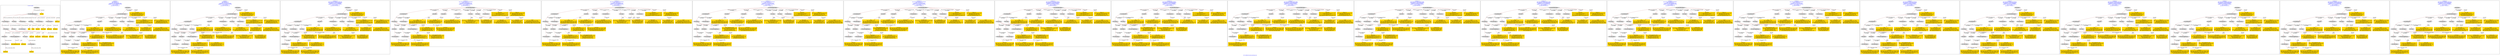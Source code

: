 digraph n0 {
fontcolor="blue"
remincross="true"
label="s25-s-oakland-museum-paintings.json"
subgraph cluster_0 {
label="1-correct model"
n2[style="filled",color="white",fillcolor="lightgray",label="E12_Production1"];
n3[style="filled",color="white",fillcolor="lightgray",label="E21_Person1"];
n4[style="filled",color="white",fillcolor="lightgray",label="E55_Type1"];
n5[style="filled",color="white",fillcolor="lightgray",label="E52_Time-Span3"];
n6[style="filled",color="white",fillcolor="lightgray",label="E69_Death1"];
n7[style="filled",color="white",fillcolor="lightgray",label="E82_Actor_Appellation1"];
n8[style="filled",color="white",fillcolor="lightgray",label="E67_Birth1"];
n9[shape="plaintext",style="filled",fillcolor="gold",label="Artist_URI"];
n10[style="filled",color="white",fillcolor="lightgray",label="E22_Man-Made_Object1"];
n11[style="filled",color="white",fillcolor="lightgray",label="E35_Title1"];
n12[style="filled",color="white",fillcolor="lightgray",label="E8_Acquisition1"];
n13[style="filled",color="white",fillcolor="lightgray",label="E55_Type2"];
n14[style="filled",color="white",fillcolor="lightgray",label="E54_Dimension1"];
n15[style="filled",color="white",fillcolor="lightgray",label="E34_Inscription1"];
n16[shape="plaintext",style="filled",fillcolor="gold",label="Object_uri"];
n17[shape="plaintext",style="filled",fillcolor="gold",label="Inscription"];
n18[shape="plaintext",style="filled",fillcolor="gold",label="Title"];
n19[style="filled",color="white",fillcolor="lightgray",label="E38_Image1"];
n20[shape="plaintext",style="filled",fillcolor="gold",label="Pic_URL"];
n21[style="filled",color="white",fillcolor="lightgray",label="E52_Time-Span1"];
n22[shape="plaintext",style="filled",fillcolor="gold",label="BirthDate"];
n23[style="filled",color="white",fillcolor="lightgray",label="E52_Time-Span2"];
n24[shape="plaintext",style="filled",fillcolor="gold",label="DeathDate"];
n25[shape="plaintext",style="filled",fillcolor="gold",label="Date_made"];
n26[shape="plaintext",style="filled",fillcolor="gold",label="Dimensions"];
n27[shape="plaintext",style="filled",fillcolor="gold",label="Subtype_URI"];
n28[shape="plaintext",style="filled",fillcolor="gold",label="Subtype_of_Art"];
n29[shape="plaintext",style="filled",fillcolor="gold",label="Type_URI"];
n30[shape="plaintext",style="filled",fillcolor="gold",label="Type_of_Art"];
n31[shape="plaintext",style="filled",fillcolor="gold",label="Artist_Appellation_URI"];
n32[shape="plaintext",style="filled",fillcolor="gold",label="ArtistName"];
n33[shape="plaintext",style="filled",fillcolor="gold",label="Credit"];
}
subgraph cluster_1 {
label="candidate 0\nlink coherence:1.0\nnode coherence:1.0\nconfidence:0.42870266956072806\nmapping score:0.5179008898535761\ncost:29.99788\n-precision:0.9-recall:0.87"
n35[style="filled",color="white",fillcolor="lightgray",label="E12_Production1"];
n36[style="filled",color="white",fillcolor="lightgray",label="E21_Person1"];
n37[style="filled",color="white",fillcolor="lightgray",label="E52_Time-Span2"];
n38[style="filled",color="white",fillcolor="lightgray",label="E55_Type1"];
n39[style="filled",color="white",fillcolor="lightgray",label="E67_Birth1"];
n40[style="filled",color="white",fillcolor="lightgray",label="E69_Death1"];
n41[style="filled",color="white",fillcolor="lightgray",label="E82_Actor_Appellation1"];
n42[style="filled",color="white",fillcolor="lightgray",label="E22_Man-Made_Object1"];
n43[style="filled",color="white",fillcolor="lightgray",label="E35_Title1"];
n44[style="filled",color="white",fillcolor="lightgray",label="E54_Dimension1"];
n45[style="filled",color="white",fillcolor="lightgray",label="E55_Type2"];
n46[style="filled",color="white",fillcolor="lightgray",label="E8_Acquisition1"];
n47[style="filled",color="white",fillcolor="lightgray",label="E38_Image1"];
n48[style="filled",color="white",fillcolor="lightgray",label="E52_Time-Span1"];
n49[style="filled",color="white",fillcolor="lightgray",label="E52_Time-Span3"];
n50[shape="plaintext",style="filled",fillcolor="gold",label="Inscription\n[E22_Man-Made_Object,P3_has_note,0.282]\n[E35_Title,label,0.257]\n[E73_Information_Object,P3_has_note,0.244]\n[E33_Linguistic_Object,P3_has_note,0.217]"];
n51[shape="plaintext",style="filled",fillcolor="gold",label="BirthDate\n[E52_Time-Span,P82a_begin_of_the_begin,0.378]\n[E52_Time-Span,P82_at_some_time_within,0.298]\n[E52_Time-Span,P82b_end_of_the_end,0.239]\n[E52_Time-Span,label,0.085]"];
n52[shape="plaintext",style="filled",fillcolor="gold",label="Subtype_of_Art\n[E29_Design_or_Procedure,P3_has_note,0.355]\n[E57_Material,label,0.276]\n[E55_Type,label,0.225]\n[E12_Production,P3_has_note,0.144]"];
n53[shape="plaintext",style="filled",fillcolor="gold",label="ArtistName\n[E82_Actor_Appellation,label,0.456]\n[E22_Man-Made_Object,P3_has_note,0.206]\n[E8_Acquisition,P3_has_note,0.17]\n[E73_Information_Object,P3_has_note,0.167]"];
n54[shape="plaintext",style="filled",fillcolor="gold",label="Dimensions\n[E54_Dimension,P3_has_note,0.704]\n[E22_Man-Made_Object,P3_has_note,0.146]\n[E73_Information_Object,P3_has_note,0.088]\n[E8_Acquisition,P3_has_note,0.061]"];
n55[shape="plaintext",style="filled",fillcolor="gold",label="Subtype_URI\n[E57_Material,classLink,0.402]\n[E55_Type,classLink,0.384]\n[E74_Group,classLink,0.183]\n[E55_Type,label,0.032]"];
n56[shape="plaintext",style="filled",fillcolor="gold",label="Type_of_Art\n[E55_Type,label,0.345]\n[E55_Type,classLink,0.345]\n[E33_Linguistic_Object,P3_has_note,0.168]\n[E21_Person,P3_has_note,0.142]"];
n57[shape="plaintext",style="filled",fillcolor="gold",label="Object_uri\n[E22_Man-Made_Object,classLink,0.369]\n[E38_Image,classLink,0.274]\n[E30_Right,P3_has_note,0.245]\n[E82_Actor_Appellation,label,0.112]"];
n58[shape="plaintext",style="filled",fillcolor="gold",label="Artist_URI\n[E21_Person,classLink,0.413]\n[E82_Actor_Appellation,classLink,0.338]\n[E39_Actor,classLink,0.195]\n[E30_Right,P3_has_note,0.054]"];
n59[shape="plaintext",style="filled",fillcolor="gold",label="Date_made\n[E52_Time-Span,P82_at_some_time_within,0.442]\n[E52_Time-Span,P82b_end_of_the_end,0.247]\n[E52_Time-Span,P82a_begin_of_the_begin,0.234]\n[E35_Title,label,0.076]"];
n60[shape="plaintext",style="filled",fillcolor="gold",label="DeathDate\n[E52_Time-Span,P82_at_some_time_within,0.298]\n[E52_Time-Span,P82a_begin_of_the_begin,0.277]\n[E52_Time-Span,P82b_end_of_the_end,0.241]\n[E12_Production,P3_has_note,0.183]"];
n61[shape="plaintext",style="filled",fillcolor="gold",label="Title\n[E35_Title,label,0.395]\n[E22_Man-Made_Object,P3_has_note,0.248]\n[E73_Information_Object,P3_has_note,0.207]\n[E33_Linguistic_Object,P3_has_note,0.149]"];
n62[shape="plaintext",style="filled",fillcolor="gold",label="Pic_URL\n[E38_Image,classLink,0.671]\n[E22_Man-Made_Object,classLink,0.126]\n[E78_Collection,classLink,0.119]\n[E21_Person,classLink,0.084]"];
n63[shape="plaintext",style="filled",fillcolor="gold",label="Credit\n[E30_Right,P3_has_note,0.438]\n[E8_Acquisition,P3_has_note,0.397]\n[E33_Linguistic_Object,P3_has_note,0.084]\n[E22_Man-Made_Object,P3_has_note,0.081]"];
n64[shape="plaintext",style="filled",fillcolor="gold",label="Artist_Appellation_URI\n[E82_Actor_Appellation,classLink,0.584]\n[E21_Person,classLink,0.379]\n[E39_Actor,classLink,0.029]\n[E30_Right,P3_has_note,0.008]"];
n65[shape="plaintext",style="filled",fillcolor="gold",label="Type_URI\n[E55_Type,classLink,0.594]\n[E55_Type,label,0.148]\n[E74_Group,classLink,0.137]\n[E57_Material,classLink,0.122]"];
}
subgraph cluster_2 {
label="candidate 1\nlink coherence:1.0\nnode coherence:1.0\nconfidence:0.4111837081162864\nmapping score:0.5120612360387621\ncost:29.99788\n-precision:0.83-recall:0.81"
n67[style="filled",color="white",fillcolor="lightgray",label="E12_Production1"];
n68[style="filled",color="white",fillcolor="lightgray",label="E21_Person1"];
n69[style="filled",color="white",fillcolor="lightgray",label="E52_Time-Span2"];
n70[style="filled",color="white",fillcolor="lightgray",label="E55_Type1"];
n71[style="filled",color="white",fillcolor="lightgray",label="E67_Birth1"];
n72[style="filled",color="white",fillcolor="lightgray",label="E69_Death1"];
n73[style="filled",color="white",fillcolor="lightgray",label="E82_Actor_Appellation1"];
n74[style="filled",color="white",fillcolor="lightgray",label="E22_Man-Made_Object1"];
n75[style="filled",color="white",fillcolor="lightgray",label="E35_Title1"];
n76[style="filled",color="white",fillcolor="lightgray",label="E54_Dimension1"];
n77[style="filled",color="white",fillcolor="lightgray",label="E55_Type2"];
n78[style="filled",color="white",fillcolor="lightgray",label="E8_Acquisition1"];
n79[style="filled",color="white",fillcolor="lightgray",label="E38_Image1"];
n80[style="filled",color="white",fillcolor="lightgray",label="E52_Time-Span1"];
n81[style="filled",color="white",fillcolor="lightgray",label="E52_Time-Span3"];
n82[shape="plaintext",style="filled",fillcolor="gold",label="Inscription\n[E22_Man-Made_Object,P3_has_note,0.282]\n[E35_Title,label,0.257]\n[E73_Information_Object,P3_has_note,0.244]\n[E33_Linguistic_Object,P3_has_note,0.217]"];
n83[shape="plaintext",style="filled",fillcolor="gold",label="BirthDate\n[E52_Time-Span,P82a_begin_of_the_begin,0.378]\n[E52_Time-Span,P82_at_some_time_within,0.298]\n[E52_Time-Span,P82b_end_of_the_end,0.239]\n[E52_Time-Span,label,0.085]"];
n84[shape="plaintext",style="filled",fillcolor="gold",label="Subtype_of_Art\n[E29_Design_or_Procedure,P3_has_note,0.355]\n[E57_Material,label,0.276]\n[E55_Type,label,0.225]\n[E12_Production,P3_has_note,0.144]"];
n85[shape="plaintext",style="filled",fillcolor="gold",label="ArtistName\n[E82_Actor_Appellation,label,0.456]\n[E22_Man-Made_Object,P3_has_note,0.206]\n[E8_Acquisition,P3_has_note,0.17]\n[E73_Information_Object,P3_has_note,0.167]"];
n86[shape="plaintext",style="filled",fillcolor="gold",label="Dimensions\n[E54_Dimension,P3_has_note,0.704]\n[E22_Man-Made_Object,P3_has_note,0.146]\n[E73_Information_Object,P3_has_note,0.088]\n[E8_Acquisition,P3_has_note,0.061]"];
n87[shape="plaintext",style="filled",fillcolor="gold",label="Subtype_URI\n[E57_Material,classLink,0.402]\n[E55_Type,classLink,0.384]\n[E74_Group,classLink,0.183]\n[E55_Type,label,0.032]"];
n88[shape="plaintext",style="filled",fillcolor="gold",label="Type_of_Art\n[E55_Type,label,0.345]\n[E55_Type,classLink,0.345]\n[E33_Linguistic_Object,P3_has_note,0.168]\n[E21_Person,P3_has_note,0.142]"];
n89[shape="plaintext",style="filled",fillcolor="gold",label="Artist_Appellation_URI\n[E82_Actor_Appellation,classLink,0.584]\n[E21_Person,classLink,0.379]\n[E39_Actor,classLink,0.029]\n[E30_Right,P3_has_note,0.008]"];
n90[shape="plaintext",style="filled",fillcolor="gold",label="Object_uri\n[E22_Man-Made_Object,classLink,0.369]\n[E38_Image,classLink,0.274]\n[E30_Right,P3_has_note,0.245]\n[E82_Actor_Appellation,label,0.112]"];
n91[shape="plaintext",style="filled",fillcolor="gold",label="Date_made\n[E52_Time-Span,P82_at_some_time_within,0.442]\n[E52_Time-Span,P82b_end_of_the_end,0.247]\n[E52_Time-Span,P82a_begin_of_the_begin,0.234]\n[E35_Title,label,0.076]"];
n92[shape="plaintext",style="filled",fillcolor="gold",label="DeathDate\n[E52_Time-Span,P82_at_some_time_within,0.298]\n[E52_Time-Span,P82a_begin_of_the_begin,0.277]\n[E52_Time-Span,P82b_end_of_the_end,0.241]\n[E12_Production,P3_has_note,0.183]"];
n93[shape="plaintext",style="filled",fillcolor="gold",label="Title\n[E35_Title,label,0.395]\n[E22_Man-Made_Object,P3_has_note,0.248]\n[E73_Information_Object,P3_has_note,0.207]\n[E33_Linguistic_Object,P3_has_note,0.149]"];
n94[shape="plaintext",style="filled",fillcolor="gold",label="Pic_URL\n[E38_Image,classLink,0.671]\n[E22_Man-Made_Object,classLink,0.126]\n[E78_Collection,classLink,0.119]\n[E21_Person,classLink,0.084]"];
n95[shape="plaintext",style="filled",fillcolor="gold",label="Credit\n[E30_Right,P3_has_note,0.438]\n[E8_Acquisition,P3_has_note,0.397]\n[E33_Linguistic_Object,P3_has_note,0.084]\n[E22_Man-Made_Object,P3_has_note,0.081]"];
n96[shape="plaintext",style="filled",fillcolor="gold",label="Artist_URI\n[E21_Person,classLink,0.413]\n[E82_Actor_Appellation,classLink,0.338]\n[E39_Actor,classLink,0.195]\n[E30_Right,P3_has_note,0.054]"];
n97[shape="plaintext",style="filled",fillcolor="gold",label="Type_URI\n[E55_Type,classLink,0.594]\n[E55_Type,label,0.148]\n[E74_Group,classLink,0.137]\n[E57_Material,classLink,0.122]"];
}
subgraph cluster_3 {
label="candidate 10\nlink coherence:0.9642857142857143\nnode coherence:0.9629629629629629\nconfidence:0.4161671742908886\nmapping score:0.5117933790846172\ncost:126.99813\n-precision:0.82-recall:0.74"
n99[style="filled",color="white",fillcolor="lightgray",label="E12_Production1"];
n100[style="filled",color="white",fillcolor="lightgray",label="E21_Person1"];
n101[style="filled",color="white",fillcolor="lightgray",label="E52_Time-Span2"];
n102[style="filled",color="white",fillcolor="lightgray",label="E55_Type1"];
n103[style="filled",color="white",fillcolor="lightgray",label="E67_Birth1"];
n104[style="filled",color="white",fillcolor="lightgray",label="E82_Actor_Appellation1"];
n105[style="filled",color="white",fillcolor="lightgray",label="E22_Man-Made_Object1"];
n106[style="filled",color="white",fillcolor="lightgray",label="E35_Title1"];
n107[style="filled",color="white",fillcolor="lightgray",label="E54_Dimension1"];
n108[style="filled",color="white",fillcolor="lightgray",label="E55_Type2"];
n109[style="filled",color="white",fillcolor="lightgray",label="E8_Acquisition1"];
n110[style="filled",color="white",fillcolor="lightgray",label="E38_Image1"];
n111[style="filled",color="white",fillcolor="lightgray",label="E52_Time-Span1"];
n112[shape="plaintext",style="filled",fillcolor="gold",label="Inscription\n[E22_Man-Made_Object,P3_has_note,0.282]\n[E35_Title,label,0.257]\n[E73_Information_Object,P3_has_note,0.244]\n[E33_Linguistic_Object,P3_has_note,0.217]"];
n113[shape="plaintext",style="filled",fillcolor="gold",label="DeathDate\n[E52_Time-Span,P82_at_some_time_within,0.298]\n[E52_Time-Span,P82a_begin_of_the_begin,0.277]\n[E52_Time-Span,P82b_end_of_the_end,0.241]\n[E12_Production,P3_has_note,0.183]"];
n114[shape="plaintext",style="filled",fillcolor="gold",label="Subtype_of_Art\n[E29_Design_or_Procedure,P3_has_note,0.355]\n[E57_Material,label,0.276]\n[E55_Type,label,0.225]\n[E12_Production,P3_has_note,0.144]"];
n115[shape="plaintext",style="filled",fillcolor="gold",label="ArtistName\n[E82_Actor_Appellation,label,0.456]\n[E22_Man-Made_Object,P3_has_note,0.206]\n[E8_Acquisition,P3_has_note,0.17]\n[E73_Information_Object,P3_has_note,0.167]"];
n116[shape="plaintext",style="filled",fillcolor="gold",label="Dimensions\n[E54_Dimension,P3_has_note,0.704]\n[E22_Man-Made_Object,P3_has_note,0.146]\n[E73_Information_Object,P3_has_note,0.088]\n[E8_Acquisition,P3_has_note,0.061]"];
n117[shape="plaintext",style="filled",fillcolor="gold",label="Subtype_URI\n[E57_Material,classLink,0.402]\n[E55_Type,classLink,0.384]\n[E74_Group,classLink,0.183]\n[E55_Type,label,0.032]"];
n118[shape="plaintext",style="filled",fillcolor="gold",label="Type_of_Art\n[E55_Type,label,0.345]\n[E55_Type,classLink,0.345]\n[E33_Linguistic_Object,P3_has_note,0.168]\n[E21_Person,P3_has_note,0.142]"];
n119[shape="plaintext",style="filled",fillcolor="gold",label="Artist_Appellation_URI\n[E82_Actor_Appellation,classLink,0.584]\n[E21_Person,classLink,0.379]\n[E39_Actor,classLink,0.029]\n[E30_Right,P3_has_note,0.008]"];
n120[shape="plaintext",style="filled",fillcolor="gold",label="Object_uri\n[E22_Man-Made_Object,classLink,0.369]\n[E38_Image,classLink,0.274]\n[E30_Right,P3_has_note,0.245]\n[E82_Actor_Appellation,label,0.112]"];
n121[shape="plaintext",style="filled",fillcolor="gold",label="Date_made\n[E52_Time-Span,P82_at_some_time_within,0.442]\n[E52_Time-Span,P82b_end_of_the_end,0.247]\n[E52_Time-Span,P82a_begin_of_the_begin,0.234]\n[E35_Title,label,0.076]"];
n122[shape="plaintext",style="filled",fillcolor="gold",label="Title\n[E35_Title,label,0.395]\n[E22_Man-Made_Object,P3_has_note,0.248]\n[E73_Information_Object,P3_has_note,0.207]\n[E33_Linguistic_Object,P3_has_note,0.149]"];
n123[shape="plaintext",style="filled",fillcolor="gold",label="Pic_URL\n[E38_Image,classLink,0.671]\n[E22_Man-Made_Object,classLink,0.126]\n[E78_Collection,classLink,0.119]\n[E21_Person,classLink,0.084]"];
n124[shape="plaintext",style="filled",fillcolor="gold",label="BirthDate\n[E52_Time-Span,P82a_begin_of_the_begin,0.378]\n[E52_Time-Span,P82_at_some_time_within,0.298]\n[E52_Time-Span,P82b_end_of_the_end,0.239]\n[E52_Time-Span,label,0.085]"];
n125[shape="plaintext",style="filled",fillcolor="gold",label="Credit\n[E30_Right,P3_has_note,0.438]\n[E8_Acquisition,P3_has_note,0.397]\n[E33_Linguistic_Object,P3_has_note,0.084]\n[E22_Man-Made_Object,P3_has_note,0.081]"];
n126[shape="plaintext",style="filled",fillcolor="gold",label="Artist_URI\n[E21_Person,classLink,0.413]\n[E82_Actor_Appellation,classLink,0.338]\n[E39_Actor,classLink,0.195]\n[E30_Right,P3_has_note,0.054]"];
n127[shape="plaintext",style="filled",fillcolor="gold",label="Type_URI\n[E55_Type,classLink,0.594]\n[E55_Type,label,0.148]\n[E74_Group,classLink,0.137]\n[E57_Material,classLink,0.122]"];
}
subgraph cluster_4 {
label="candidate 11\nlink coherence:0.9333333333333333\nnode coherence:1.0\nconfidence:0.42870266956072806\nmapping score:0.5179008898535761\ncost:29.99812\n-precision:0.83-recall:0.81"
n129[style="filled",color="white",fillcolor="lightgray",label="E12_Production1"];
n130[style="filled",color="white",fillcolor="lightgray",label="E21_Person1"];
n131[style="filled",color="white",fillcolor="lightgray",label="E52_Time-Span2"];
n132[style="filled",color="white",fillcolor="lightgray",label="E67_Birth1"];
n133[style="filled",color="white",fillcolor="lightgray",label="E69_Death1"];
n134[style="filled",color="white",fillcolor="lightgray",label="E82_Actor_Appellation1"];
n135[style="filled",color="white",fillcolor="lightgray",label="E22_Man-Made_Object1"];
n136[style="filled",color="white",fillcolor="lightgray",label="E35_Title1"];
n137[style="filled",color="white",fillcolor="lightgray",label="E38_Image1"];
n138[style="filled",color="white",fillcolor="lightgray",label="E54_Dimension1"];
n139[style="filled",color="white",fillcolor="lightgray",label="E55_Type1"];
n140[style="filled",color="white",fillcolor="lightgray",label="E55_Type2"];
n141[style="filled",color="white",fillcolor="lightgray",label="E8_Acquisition1"];
n142[style="filled",color="white",fillcolor="lightgray",label="E52_Time-Span1"];
n143[style="filled",color="white",fillcolor="lightgray",label="E52_Time-Span3"];
n144[shape="plaintext",style="filled",fillcolor="gold",label="Inscription\n[E22_Man-Made_Object,P3_has_note,0.282]\n[E35_Title,label,0.257]\n[E73_Information_Object,P3_has_note,0.244]\n[E33_Linguistic_Object,P3_has_note,0.217]"];
n145[shape="plaintext",style="filled",fillcolor="gold",label="BirthDate\n[E52_Time-Span,P82a_begin_of_the_begin,0.378]\n[E52_Time-Span,P82_at_some_time_within,0.298]\n[E52_Time-Span,P82b_end_of_the_end,0.239]\n[E52_Time-Span,label,0.085]"];
n146[shape="plaintext",style="filled",fillcolor="gold",label="Subtype_of_Art\n[E29_Design_or_Procedure,P3_has_note,0.355]\n[E57_Material,label,0.276]\n[E55_Type,label,0.225]\n[E12_Production,P3_has_note,0.144]"];
n147[shape="plaintext",style="filled",fillcolor="gold",label="ArtistName\n[E82_Actor_Appellation,label,0.456]\n[E22_Man-Made_Object,P3_has_note,0.206]\n[E8_Acquisition,P3_has_note,0.17]\n[E73_Information_Object,P3_has_note,0.167]"];
n148[shape="plaintext",style="filled",fillcolor="gold",label="Dimensions\n[E54_Dimension,P3_has_note,0.704]\n[E22_Man-Made_Object,P3_has_note,0.146]\n[E73_Information_Object,P3_has_note,0.088]\n[E8_Acquisition,P3_has_note,0.061]"];
n149[shape="plaintext",style="filled",fillcolor="gold",label="Subtype_URI\n[E57_Material,classLink,0.402]\n[E55_Type,classLink,0.384]\n[E74_Group,classLink,0.183]\n[E55_Type,label,0.032]"];
n150[shape="plaintext",style="filled",fillcolor="gold",label="Type_of_Art\n[E55_Type,label,0.345]\n[E55_Type,classLink,0.345]\n[E33_Linguistic_Object,P3_has_note,0.168]\n[E21_Person,P3_has_note,0.142]"];
n151[shape="plaintext",style="filled",fillcolor="gold",label="Object_uri\n[E22_Man-Made_Object,classLink,0.369]\n[E38_Image,classLink,0.274]\n[E30_Right,P3_has_note,0.245]\n[E82_Actor_Appellation,label,0.112]"];
n152[shape="plaintext",style="filled",fillcolor="gold",label="Artist_URI\n[E21_Person,classLink,0.413]\n[E82_Actor_Appellation,classLink,0.338]\n[E39_Actor,classLink,0.195]\n[E30_Right,P3_has_note,0.054]"];
n153[shape="plaintext",style="filled",fillcolor="gold",label="Date_made\n[E52_Time-Span,P82_at_some_time_within,0.442]\n[E52_Time-Span,P82b_end_of_the_end,0.247]\n[E52_Time-Span,P82a_begin_of_the_begin,0.234]\n[E35_Title,label,0.076]"];
n154[shape="plaintext",style="filled",fillcolor="gold",label="DeathDate\n[E52_Time-Span,P82_at_some_time_within,0.298]\n[E52_Time-Span,P82a_begin_of_the_begin,0.277]\n[E52_Time-Span,P82b_end_of_the_end,0.241]\n[E12_Production,P3_has_note,0.183]"];
n155[shape="plaintext",style="filled",fillcolor="gold",label="Title\n[E35_Title,label,0.395]\n[E22_Man-Made_Object,P3_has_note,0.248]\n[E73_Information_Object,P3_has_note,0.207]\n[E33_Linguistic_Object,P3_has_note,0.149]"];
n156[shape="plaintext",style="filled",fillcolor="gold",label="Pic_URL\n[E38_Image,classLink,0.671]\n[E22_Man-Made_Object,classLink,0.126]\n[E78_Collection,classLink,0.119]\n[E21_Person,classLink,0.084]"];
n157[shape="plaintext",style="filled",fillcolor="gold",label="Credit\n[E30_Right,P3_has_note,0.438]\n[E8_Acquisition,P3_has_note,0.397]\n[E33_Linguistic_Object,P3_has_note,0.084]\n[E22_Man-Made_Object,P3_has_note,0.081]"];
n158[shape="plaintext",style="filled",fillcolor="gold",label="Artist_Appellation_URI\n[E82_Actor_Appellation,classLink,0.584]\n[E21_Person,classLink,0.379]\n[E39_Actor,classLink,0.029]\n[E30_Right,P3_has_note,0.008]"];
n159[shape="plaintext",style="filled",fillcolor="gold",label="Type_URI\n[E55_Type,classLink,0.594]\n[E55_Type,label,0.148]\n[E74_Group,classLink,0.137]\n[E57_Material,classLink,0.122]"];
}
subgraph cluster_5 {
label="candidate 12\nlink coherence:0.9333333333333333\nnode coherence:1.0\nconfidence:0.42870266956072806\nmapping score:0.5179008898535761\ncost:29.99815\n-precision:0.83-recall:0.81"
n161[style="filled",color="white",fillcolor="lightgray",label="E12_Production1"];
n162[style="filled",color="white",fillcolor="lightgray",label="E21_Person1"];
n163[style="filled",color="white",fillcolor="lightgray",label="E52_Time-Span2"];
n164[style="filled",color="white",fillcolor="lightgray",label="E67_Birth1"];
n165[style="filled",color="white",fillcolor="lightgray",label="E69_Death1"];
n166[style="filled",color="white",fillcolor="lightgray",label="E82_Actor_Appellation1"];
n167[style="filled",color="white",fillcolor="lightgray",label="E22_Man-Made_Object1"];
n168[style="filled",color="white",fillcolor="lightgray",label="E35_Title1"];
n169[style="filled",color="white",fillcolor="lightgray",label="E38_Image1"];
n170[style="filled",color="white",fillcolor="lightgray",label="E54_Dimension1"];
n171[style="filled",color="white",fillcolor="lightgray",label="E55_Type1"];
n172[style="filled",color="white",fillcolor="lightgray",label="E55_Type2"];
n173[style="filled",color="white",fillcolor="lightgray",label="E8_Acquisition1"];
n174[style="filled",color="white",fillcolor="lightgray",label="E52_Time-Span1"];
n175[style="filled",color="white",fillcolor="lightgray",label="E52_Time-Span3"];
n176[shape="plaintext",style="filled",fillcolor="gold",label="Inscription\n[E22_Man-Made_Object,P3_has_note,0.282]\n[E35_Title,label,0.257]\n[E73_Information_Object,P3_has_note,0.244]\n[E33_Linguistic_Object,P3_has_note,0.217]"];
n177[shape="plaintext",style="filled",fillcolor="gold",label="BirthDate\n[E52_Time-Span,P82a_begin_of_the_begin,0.378]\n[E52_Time-Span,P82_at_some_time_within,0.298]\n[E52_Time-Span,P82b_end_of_the_end,0.239]\n[E52_Time-Span,label,0.085]"];
n178[shape="plaintext",style="filled",fillcolor="gold",label="Subtype_of_Art\n[E29_Design_or_Procedure,P3_has_note,0.355]\n[E57_Material,label,0.276]\n[E55_Type,label,0.225]\n[E12_Production,P3_has_note,0.144]"];
n179[shape="plaintext",style="filled",fillcolor="gold",label="ArtistName\n[E82_Actor_Appellation,label,0.456]\n[E22_Man-Made_Object,P3_has_note,0.206]\n[E8_Acquisition,P3_has_note,0.17]\n[E73_Information_Object,P3_has_note,0.167]"];
n180[shape="plaintext",style="filled",fillcolor="gold",label="Dimensions\n[E54_Dimension,P3_has_note,0.704]\n[E22_Man-Made_Object,P3_has_note,0.146]\n[E73_Information_Object,P3_has_note,0.088]\n[E8_Acquisition,P3_has_note,0.061]"];
n181[shape="plaintext",style="filled",fillcolor="gold",label="Subtype_URI\n[E57_Material,classLink,0.402]\n[E55_Type,classLink,0.384]\n[E74_Group,classLink,0.183]\n[E55_Type,label,0.032]"];
n182[shape="plaintext",style="filled",fillcolor="gold",label="Type_of_Art\n[E55_Type,label,0.345]\n[E55_Type,classLink,0.345]\n[E33_Linguistic_Object,P3_has_note,0.168]\n[E21_Person,P3_has_note,0.142]"];
n183[shape="plaintext",style="filled",fillcolor="gold",label="Object_uri\n[E22_Man-Made_Object,classLink,0.369]\n[E38_Image,classLink,0.274]\n[E30_Right,P3_has_note,0.245]\n[E82_Actor_Appellation,label,0.112]"];
n184[shape="plaintext",style="filled",fillcolor="gold",label="Artist_URI\n[E21_Person,classLink,0.413]\n[E82_Actor_Appellation,classLink,0.338]\n[E39_Actor,classLink,0.195]\n[E30_Right,P3_has_note,0.054]"];
n185[shape="plaintext",style="filled",fillcolor="gold",label="Date_made\n[E52_Time-Span,P82_at_some_time_within,0.442]\n[E52_Time-Span,P82b_end_of_the_end,0.247]\n[E52_Time-Span,P82a_begin_of_the_begin,0.234]\n[E35_Title,label,0.076]"];
n186[shape="plaintext",style="filled",fillcolor="gold",label="DeathDate\n[E52_Time-Span,P82_at_some_time_within,0.298]\n[E52_Time-Span,P82a_begin_of_the_begin,0.277]\n[E52_Time-Span,P82b_end_of_the_end,0.241]\n[E12_Production,P3_has_note,0.183]"];
n187[shape="plaintext",style="filled",fillcolor="gold",label="Title\n[E35_Title,label,0.395]\n[E22_Man-Made_Object,P3_has_note,0.248]\n[E73_Information_Object,P3_has_note,0.207]\n[E33_Linguistic_Object,P3_has_note,0.149]"];
n188[shape="plaintext",style="filled",fillcolor="gold",label="Pic_URL\n[E38_Image,classLink,0.671]\n[E22_Man-Made_Object,classLink,0.126]\n[E78_Collection,classLink,0.119]\n[E21_Person,classLink,0.084]"];
n189[shape="plaintext",style="filled",fillcolor="gold",label="Credit\n[E30_Right,P3_has_note,0.438]\n[E8_Acquisition,P3_has_note,0.397]\n[E33_Linguistic_Object,P3_has_note,0.084]\n[E22_Man-Made_Object,P3_has_note,0.081]"];
n190[shape="plaintext",style="filled",fillcolor="gold",label="Artist_Appellation_URI\n[E82_Actor_Appellation,classLink,0.584]\n[E21_Person,classLink,0.379]\n[E39_Actor,classLink,0.029]\n[E30_Right,P3_has_note,0.008]"];
n191[shape="plaintext",style="filled",fillcolor="gold",label="Type_URI\n[E55_Type,classLink,0.594]\n[E55_Type,label,0.148]\n[E74_Group,classLink,0.137]\n[E57_Material,classLink,0.122]"];
}
subgraph cluster_6 {
label="candidate 13\nlink coherence:0.9333333333333333\nnode coherence:1.0\nconfidence:0.4111837081162864\nmapping score:0.5120612360387621\ncost:29.99812\n-precision:0.77-recall:0.74"
n193[style="filled",color="white",fillcolor="lightgray",label="E12_Production1"];
n194[style="filled",color="white",fillcolor="lightgray",label="E21_Person1"];
n195[style="filled",color="white",fillcolor="lightgray",label="E52_Time-Span2"];
n196[style="filled",color="white",fillcolor="lightgray",label="E67_Birth1"];
n197[style="filled",color="white",fillcolor="lightgray",label="E69_Death1"];
n198[style="filled",color="white",fillcolor="lightgray",label="E82_Actor_Appellation1"];
n199[style="filled",color="white",fillcolor="lightgray",label="E22_Man-Made_Object1"];
n200[style="filled",color="white",fillcolor="lightgray",label="E35_Title1"];
n201[style="filled",color="white",fillcolor="lightgray",label="E38_Image1"];
n202[style="filled",color="white",fillcolor="lightgray",label="E54_Dimension1"];
n203[style="filled",color="white",fillcolor="lightgray",label="E55_Type1"];
n204[style="filled",color="white",fillcolor="lightgray",label="E55_Type2"];
n205[style="filled",color="white",fillcolor="lightgray",label="E8_Acquisition1"];
n206[style="filled",color="white",fillcolor="lightgray",label="E52_Time-Span1"];
n207[style="filled",color="white",fillcolor="lightgray",label="E52_Time-Span3"];
n208[shape="plaintext",style="filled",fillcolor="gold",label="Inscription\n[E22_Man-Made_Object,P3_has_note,0.282]\n[E35_Title,label,0.257]\n[E73_Information_Object,P3_has_note,0.244]\n[E33_Linguistic_Object,P3_has_note,0.217]"];
n209[shape="plaintext",style="filled",fillcolor="gold",label="BirthDate\n[E52_Time-Span,P82a_begin_of_the_begin,0.378]\n[E52_Time-Span,P82_at_some_time_within,0.298]\n[E52_Time-Span,P82b_end_of_the_end,0.239]\n[E52_Time-Span,label,0.085]"];
n210[shape="plaintext",style="filled",fillcolor="gold",label="Subtype_of_Art\n[E29_Design_or_Procedure,P3_has_note,0.355]\n[E57_Material,label,0.276]\n[E55_Type,label,0.225]\n[E12_Production,P3_has_note,0.144]"];
n211[shape="plaintext",style="filled",fillcolor="gold",label="ArtistName\n[E82_Actor_Appellation,label,0.456]\n[E22_Man-Made_Object,P3_has_note,0.206]\n[E8_Acquisition,P3_has_note,0.17]\n[E73_Information_Object,P3_has_note,0.167]"];
n212[shape="plaintext",style="filled",fillcolor="gold",label="Dimensions\n[E54_Dimension,P3_has_note,0.704]\n[E22_Man-Made_Object,P3_has_note,0.146]\n[E73_Information_Object,P3_has_note,0.088]\n[E8_Acquisition,P3_has_note,0.061]"];
n213[shape="plaintext",style="filled",fillcolor="gold",label="Subtype_URI\n[E57_Material,classLink,0.402]\n[E55_Type,classLink,0.384]\n[E74_Group,classLink,0.183]\n[E55_Type,label,0.032]"];
n214[shape="plaintext",style="filled",fillcolor="gold",label="Type_of_Art\n[E55_Type,label,0.345]\n[E55_Type,classLink,0.345]\n[E33_Linguistic_Object,P3_has_note,0.168]\n[E21_Person,P3_has_note,0.142]"];
n215[shape="plaintext",style="filled",fillcolor="gold",label="Artist_Appellation_URI\n[E82_Actor_Appellation,classLink,0.584]\n[E21_Person,classLink,0.379]\n[E39_Actor,classLink,0.029]\n[E30_Right,P3_has_note,0.008]"];
n216[shape="plaintext",style="filled",fillcolor="gold",label="Object_uri\n[E22_Man-Made_Object,classLink,0.369]\n[E38_Image,classLink,0.274]\n[E30_Right,P3_has_note,0.245]\n[E82_Actor_Appellation,label,0.112]"];
n217[shape="plaintext",style="filled",fillcolor="gold",label="Date_made\n[E52_Time-Span,P82_at_some_time_within,0.442]\n[E52_Time-Span,P82b_end_of_the_end,0.247]\n[E52_Time-Span,P82a_begin_of_the_begin,0.234]\n[E35_Title,label,0.076]"];
n218[shape="plaintext",style="filled",fillcolor="gold",label="DeathDate\n[E52_Time-Span,P82_at_some_time_within,0.298]\n[E52_Time-Span,P82a_begin_of_the_begin,0.277]\n[E52_Time-Span,P82b_end_of_the_end,0.241]\n[E12_Production,P3_has_note,0.183]"];
n219[shape="plaintext",style="filled",fillcolor="gold",label="Title\n[E35_Title,label,0.395]\n[E22_Man-Made_Object,P3_has_note,0.248]\n[E73_Information_Object,P3_has_note,0.207]\n[E33_Linguistic_Object,P3_has_note,0.149]"];
n220[shape="plaintext",style="filled",fillcolor="gold",label="Pic_URL\n[E38_Image,classLink,0.671]\n[E22_Man-Made_Object,classLink,0.126]\n[E78_Collection,classLink,0.119]\n[E21_Person,classLink,0.084]"];
n221[shape="plaintext",style="filled",fillcolor="gold",label="Credit\n[E30_Right,P3_has_note,0.438]\n[E8_Acquisition,P3_has_note,0.397]\n[E33_Linguistic_Object,P3_has_note,0.084]\n[E22_Man-Made_Object,P3_has_note,0.081]"];
n222[shape="plaintext",style="filled",fillcolor="gold",label="Artist_URI\n[E21_Person,classLink,0.413]\n[E82_Actor_Appellation,classLink,0.338]\n[E39_Actor,classLink,0.195]\n[E30_Right,P3_has_note,0.054]"];
n223[shape="plaintext",style="filled",fillcolor="gold",label="Type_URI\n[E55_Type,classLink,0.594]\n[E55_Type,label,0.148]\n[E74_Group,classLink,0.137]\n[E57_Material,classLink,0.122]"];
}
subgraph cluster_7 {
label="candidate 14\nlink coherence:0.9333333333333333\nnode coherence:1.0\nconfidence:0.4111837081162864\nmapping score:0.5120612360387621\ncost:29.99815\n-precision:0.77-recall:0.74"
n225[style="filled",color="white",fillcolor="lightgray",label="E12_Production1"];
n226[style="filled",color="white",fillcolor="lightgray",label="E21_Person1"];
n227[style="filled",color="white",fillcolor="lightgray",label="E52_Time-Span2"];
n228[style="filled",color="white",fillcolor="lightgray",label="E67_Birth1"];
n229[style="filled",color="white",fillcolor="lightgray",label="E69_Death1"];
n230[style="filled",color="white",fillcolor="lightgray",label="E82_Actor_Appellation1"];
n231[style="filled",color="white",fillcolor="lightgray",label="E22_Man-Made_Object1"];
n232[style="filled",color="white",fillcolor="lightgray",label="E35_Title1"];
n233[style="filled",color="white",fillcolor="lightgray",label="E38_Image1"];
n234[style="filled",color="white",fillcolor="lightgray",label="E54_Dimension1"];
n235[style="filled",color="white",fillcolor="lightgray",label="E55_Type1"];
n236[style="filled",color="white",fillcolor="lightgray",label="E55_Type2"];
n237[style="filled",color="white",fillcolor="lightgray",label="E8_Acquisition1"];
n238[style="filled",color="white",fillcolor="lightgray",label="E52_Time-Span1"];
n239[style="filled",color="white",fillcolor="lightgray",label="E52_Time-Span3"];
n240[shape="plaintext",style="filled",fillcolor="gold",label="Inscription\n[E22_Man-Made_Object,P3_has_note,0.282]\n[E35_Title,label,0.257]\n[E73_Information_Object,P3_has_note,0.244]\n[E33_Linguistic_Object,P3_has_note,0.217]"];
n241[shape="plaintext",style="filled",fillcolor="gold",label="BirthDate\n[E52_Time-Span,P82a_begin_of_the_begin,0.378]\n[E52_Time-Span,P82_at_some_time_within,0.298]\n[E52_Time-Span,P82b_end_of_the_end,0.239]\n[E52_Time-Span,label,0.085]"];
n242[shape="plaintext",style="filled",fillcolor="gold",label="Subtype_of_Art\n[E29_Design_or_Procedure,P3_has_note,0.355]\n[E57_Material,label,0.276]\n[E55_Type,label,0.225]\n[E12_Production,P3_has_note,0.144]"];
n243[shape="plaintext",style="filled",fillcolor="gold",label="ArtistName\n[E82_Actor_Appellation,label,0.456]\n[E22_Man-Made_Object,P3_has_note,0.206]\n[E8_Acquisition,P3_has_note,0.17]\n[E73_Information_Object,P3_has_note,0.167]"];
n244[shape="plaintext",style="filled",fillcolor="gold",label="Dimensions\n[E54_Dimension,P3_has_note,0.704]\n[E22_Man-Made_Object,P3_has_note,0.146]\n[E73_Information_Object,P3_has_note,0.088]\n[E8_Acquisition,P3_has_note,0.061]"];
n245[shape="plaintext",style="filled",fillcolor="gold",label="Subtype_URI\n[E57_Material,classLink,0.402]\n[E55_Type,classLink,0.384]\n[E74_Group,classLink,0.183]\n[E55_Type,label,0.032]"];
n246[shape="plaintext",style="filled",fillcolor="gold",label="Type_of_Art\n[E55_Type,label,0.345]\n[E55_Type,classLink,0.345]\n[E33_Linguistic_Object,P3_has_note,0.168]\n[E21_Person,P3_has_note,0.142]"];
n247[shape="plaintext",style="filled",fillcolor="gold",label="Artist_Appellation_URI\n[E82_Actor_Appellation,classLink,0.584]\n[E21_Person,classLink,0.379]\n[E39_Actor,classLink,0.029]\n[E30_Right,P3_has_note,0.008]"];
n248[shape="plaintext",style="filled",fillcolor="gold",label="Object_uri\n[E22_Man-Made_Object,classLink,0.369]\n[E38_Image,classLink,0.274]\n[E30_Right,P3_has_note,0.245]\n[E82_Actor_Appellation,label,0.112]"];
n249[shape="plaintext",style="filled",fillcolor="gold",label="Date_made\n[E52_Time-Span,P82_at_some_time_within,0.442]\n[E52_Time-Span,P82b_end_of_the_end,0.247]\n[E52_Time-Span,P82a_begin_of_the_begin,0.234]\n[E35_Title,label,0.076]"];
n250[shape="plaintext",style="filled",fillcolor="gold",label="DeathDate\n[E52_Time-Span,P82_at_some_time_within,0.298]\n[E52_Time-Span,P82a_begin_of_the_begin,0.277]\n[E52_Time-Span,P82b_end_of_the_end,0.241]\n[E12_Production,P3_has_note,0.183]"];
n251[shape="plaintext",style="filled",fillcolor="gold",label="Title\n[E35_Title,label,0.395]\n[E22_Man-Made_Object,P3_has_note,0.248]\n[E73_Information_Object,P3_has_note,0.207]\n[E33_Linguistic_Object,P3_has_note,0.149]"];
n252[shape="plaintext",style="filled",fillcolor="gold",label="Pic_URL\n[E38_Image,classLink,0.671]\n[E22_Man-Made_Object,classLink,0.126]\n[E78_Collection,classLink,0.119]\n[E21_Person,classLink,0.084]"];
n253[shape="plaintext",style="filled",fillcolor="gold",label="Credit\n[E30_Right,P3_has_note,0.438]\n[E8_Acquisition,P3_has_note,0.397]\n[E33_Linguistic_Object,P3_has_note,0.084]\n[E22_Man-Made_Object,P3_has_note,0.081]"];
n254[shape="plaintext",style="filled",fillcolor="gold",label="Artist_URI\n[E21_Person,classLink,0.413]\n[E82_Actor_Appellation,classLink,0.338]\n[E39_Actor,classLink,0.195]\n[E30_Right,P3_has_note,0.054]"];
n255[shape="plaintext",style="filled",fillcolor="gold",label="Type_URI\n[E55_Type,classLink,0.594]\n[E55_Type,label,0.148]\n[E74_Group,classLink,0.137]\n[E57_Material,classLink,0.122]"];
}
subgraph cluster_8 {
label="candidate 15\nlink coherence:0.9310344827586207\nnode coherence:0.9629629629629629\nconfidence:0.43368613573533027\nmapping score:0.5176330328994311\ncost:127.99819\n-precision:0.83-recall:0.77"
n257[style="filled",color="white",fillcolor="lightgray",label="E12_Production1"];
n258[style="filled",color="white",fillcolor="lightgray",label="E21_Person1"];
n259[style="filled",color="white",fillcolor="lightgray",label="E55_Type1"];
n260[style="filled",color="white",fillcolor="lightgray",label="E67_Birth1"];
n261[style="filled",color="white",fillcolor="lightgray",label="E69_Death1"];
n262[style="filled",color="white",fillcolor="lightgray",label="E82_Actor_Appellation1"];
n263[style="filled",color="white",fillcolor="lightgray",label="E22_Man-Made_Object1"];
n264[style="filled",color="white",fillcolor="lightgray",label="E35_Title1"];
n265[style="filled",color="white",fillcolor="lightgray",label="E38_Image1"];
n266[style="filled",color="white",fillcolor="lightgray",label="E54_Dimension1"];
n267[style="filled",color="white",fillcolor="lightgray",label="E55_Type2"];
n268[style="filled",color="white",fillcolor="lightgray",label="E8_Acquisition1"];
n269[style="filled",color="white",fillcolor="lightgray",label="E52_Time-Span1"];
n270[style="filled",color="white",fillcolor="lightgray",label="E52_Time-Span3"];
n271[shape="plaintext",style="filled",fillcolor="gold",label="Inscription\n[E22_Man-Made_Object,P3_has_note,0.282]\n[E35_Title,label,0.257]\n[E73_Information_Object,P3_has_note,0.244]\n[E33_Linguistic_Object,P3_has_note,0.217]"];
n272[shape="plaintext",style="filled",fillcolor="gold",label="DeathDate\n[E52_Time-Span,P82_at_some_time_within,0.298]\n[E52_Time-Span,P82a_begin_of_the_begin,0.277]\n[E52_Time-Span,P82b_end_of_the_end,0.241]\n[E12_Production,P3_has_note,0.183]"];
n273[shape="plaintext",style="filled",fillcolor="gold",label="Subtype_of_Art\n[E29_Design_or_Procedure,P3_has_note,0.355]\n[E57_Material,label,0.276]\n[E55_Type,label,0.225]\n[E12_Production,P3_has_note,0.144]"];
n274[shape="plaintext",style="filled",fillcolor="gold",label="ArtistName\n[E82_Actor_Appellation,label,0.456]\n[E22_Man-Made_Object,P3_has_note,0.206]\n[E8_Acquisition,P3_has_note,0.17]\n[E73_Information_Object,P3_has_note,0.167]"];
n275[shape="plaintext",style="filled",fillcolor="gold",label="Dimensions\n[E54_Dimension,P3_has_note,0.704]\n[E22_Man-Made_Object,P3_has_note,0.146]\n[E73_Information_Object,P3_has_note,0.088]\n[E8_Acquisition,P3_has_note,0.061]"];
n276[shape="plaintext",style="filled",fillcolor="gold",label="Subtype_URI\n[E57_Material,classLink,0.402]\n[E55_Type,classLink,0.384]\n[E74_Group,classLink,0.183]\n[E55_Type,label,0.032]"];
n277[shape="plaintext",style="filled",fillcolor="gold",label="Type_of_Art\n[E55_Type,label,0.345]\n[E55_Type,classLink,0.345]\n[E33_Linguistic_Object,P3_has_note,0.168]\n[E21_Person,P3_has_note,0.142]"];
n278[shape="plaintext",style="filled",fillcolor="gold",label="Object_uri\n[E22_Man-Made_Object,classLink,0.369]\n[E38_Image,classLink,0.274]\n[E30_Right,P3_has_note,0.245]\n[E82_Actor_Appellation,label,0.112]"];
n279[shape="plaintext",style="filled",fillcolor="gold",label="Artist_URI\n[E21_Person,classLink,0.413]\n[E82_Actor_Appellation,classLink,0.338]\n[E39_Actor,classLink,0.195]\n[E30_Right,P3_has_note,0.054]"];
n280[shape="plaintext",style="filled",fillcolor="gold",label="Date_made\n[E52_Time-Span,P82_at_some_time_within,0.442]\n[E52_Time-Span,P82b_end_of_the_end,0.247]\n[E52_Time-Span,P82a_begin_of_the_begin,0.234]\n[E35_Title,label,0.076]"];
n281[shape="plaintext",style="filled",fillcolor="gold",label="Title\n[E35_Title,label,0.395]\n[E22_Man-Made_Object,P3_has_note,0.248]\n[E73_Information_Object,P3_has_note,0.207]\n[E33_Linguistic_Object,P3_has_note,0.149]"];
n282[shape="plaintext",style="filled",fillcolor="gold",label="Pic_URL\n[E38_Image,classLink,0.671]\n[E22_Man-Made_Object,classLink,0.126]\n[E78_Collection,classLink,0.119]\n[E21_Person,classLink,0.084]"];
n283[shape="plaintext",style="filled",fillcolor="gold",label="BirthDate\n[E52_Time-Span,P82a_begin_of_the_begin,0.378]\n[E52_Time-Span,P82_at_some_time_within,0.298]\n[E52_Time-Span,P82b_end_of_the_end,0.239]\n[E52_Time-Span,label,0.085]"];
n284[shape="plaintext",style="filled",fillcolor="gold",label="Credit\n[E30_Right,P3_has_note,0.438]\n[E8_Acquisition,P3_has_note,0.397]\n[E33_Linguistic_Object,P3_has_note,0.084]\n[E22_Man-Made_Object,P3_has_note,0.081]"];
n285[shape="plaintext",style="filled",fillcolor="gold",label="Artist_Appellation_URI\n[E82_Actor_Appellation,classLink,0.584]\n[E21_Person,classLink,0.379]\n[E39_Actor,classLink,0.029]\n[E30_Right,P3_has_note,0.008]"];
n286[shape="plaintext",style="filled",fillcolor="gold",label="Type_URI\n[E55_Type,classLink,0.594]\n[E55_Type,label,0.148]\n[E74_Group,classLink,0.137]\n[E57_Material,classLink,0.122]"];
}
subgraph cluster_9 {
label="candidate 16\nlink coherence:0.9310344827586207\nnode coherence:0.9629629629629629\nconfidence:0.4161671742908886\nmapping score:0.5117933790846172\ncost:127.99819\n-precision:0.76-recall:0.71"
n288[style="filled",color="white",fillcolor="lightgray",label="E12_Production1"];
n289[style="filled",color="white",fillcolor="lightgray",label="E21_Person1"];
n290[style="filled",color="white",fillcolor="lightgray",label="E55_Type1"];
n291[style="filled",color="white",fillcolor="lightgray",label="E67_Birth1"];
n292[style="filled",color="white",fillcolor="lightgray",label="E69_Death1"];
n293[style="filled",color="white",fillcolor="lightgray",label="E82_Actor_Appellation1"];
n294[style="filled",color="white",fillcolor="lightgray",label="E22_Man-Made_Object1"];
n295[style="filled",color="white",fillcolor="lightgray",label="E35_Title1"];
n296[style="filled",color="white",fillcolor="lightgray",label="E38_Image1"];
n297[style="filled",color="white",fillcolor="lightgray",label="E54_Dimension1"];
n298[style="filled",color="white",fillcolor="lightgray",label="E55_Type2"];
n299[style="filled",color="white",fillcolor="lightgray",label="E8_Acquisition1"];
n300[style="filled",color="white",fillcolor="lightgray",label="E52_Time-Span1"];
n301[style="filled",color="white",fillcolor="lightgray",label="E52_Time-Span3"];
n302[shape="plaintext",style="filled",fillcolor="gold",label="Inscription\n[E22_Man-Made_Object,P3_has_note,0.282]\n[E35_Title,label,0.257]\n[E73_Information_Object,P3_has_note,0.244]\n[E33_Linguistic_Object,P3_has_note,0.217]"];
n303[shape="plaintext",style="filled",fillcolor="gold",label="DeathDate\n[E52_Time-Span,P82_at_some_time_within,0.298]\n[E52_Time-Span,P82a_begin_of_the_begin,0.277]\n[E52_Time-Span,P82b_end_of_the_end,0.241]\n[E12_Production,P3_has_note,0.183]"];
n304[shape="plaintext",style="filled",fillcolor="gold",label="Subtype_of_Art\n[E29_Design_or_Procedure,P3_has_note,0.355]\n[E57_Material,label,0.276]\n[E55_Type,label,0.225]\n[E12_Production,P3_has_note,0.144]"];
n305[shape="plaintext",style="filled",fillcolor="gold",label="ArtistName\n[E82_Actor_Appellation,label,0.456]\n[E22_Man-Made_Object,P3_has_note,0.206]\n[E8_Acquisition,P3_has_note,0.17]\n[E73_Information_Object,P3_has_note,0.167]"];
n306[shape="plaintext",style="filled",fillcolor="gold",label="Dimensions\n[E54_Dimension,P3_has_note,0.704]\n[E22_Man-Made_Object,P3_has_note,0.146]\n[E73_Information_Object,P3_has_note,0.088]\n[E8_Acquisition,P3_has_note,0.061]"];
n307[shape="plaintext",style="filled",fillcolor="gold",label="Subtype_URI\n[E57_Material,classLink,0.402]\n[E55_Type,classLink,0.384]\n[E74_Group,classLink,0.183]\n[E55_Type,label,0.032]"];
n308[shape="plaintext",style="filled",fillcolor="gold",label="Type_of_Art\n[E55_Type,label,0.345]\n[E55_Type,classLink,0.345]\n[E33_Linguistic_Object,P3_has_note,0.168]\n[E21_Person,P3_has_note,0.142]"];
n309[shape="plaintext",style="filled",fillcolor="gold",label="Artist_Appellation_URI\n[E82_Actor_Appellation,classLink,0.584]\n[E21_Person,classLink,0.379]\n[E39_Actor,classLink,0.029]\n[E30_Right,P3_has_note,0.008]"];
n310[shape="plaintext",style="filled",fillcolor="gold",label="Object_uri\n[E22_Man-Made_Object,classLink,0.369]\n[E38_Image,classLink,0.274]\n[E30_Right,P3_has_note,0.245]\n[E82_Actor_Appellation,label,0.112]"];
n311[shape="plaintext",style="filled",fillcolor="gold",label="Date_made\n[E52_Time-Span,P82_at_some_time_within,0.442]\n[E52_Time-Span,P82b_end_of_the_end,0.247]\n[E52_Time-Span,P82a_begin_of_the_begin,0.234]\n[E35_Title,label,0.076]"];
n312[shape="plaintext",style="filled",fillcolor="gold",label="Title\n[E35_Title,label,0.395]\n[E22_Man-Made_Object,P3_has_note,0.248]\n[E73_Information_Object,P3_has_note,0.207]\n[E33_Linguistic_Object,P3_has_note,0.149]"];
n313[shape="plaintext",style="filled",fillcolor="gold",label="Pic_URL\n[E38_Image,classLink,0.671]\n[E22_Man-Made_Object,classLink,0.126]\n[E78_Collection,classLink,0.119]\n[E21_Person,classLink,0.084]"];
n314[shape="plaintext",style="filled",fillcolor="gold",label="BirthDate\n[E52_Time-Span,P82a_begin_of_the_begin,0.378]\n[E52_Time-Span,P82_at_some_time_within,0.298]\n[E52_Time-Span,P82b_end_of_the_end,0.239]\n[E52_Time-Span,label,0.085]"];
n315[shape="plaintext",style="filled",fillcolor="gold",label="Credit\n[E30_Right,P3_has_note,0.438]\n[E8_Acquisition,P3_has_note,0.397]\n[E33_Linguistic_Object,P3_has_note,0.084]\n[E22_Man-Made_Object,P3_has_note,0.081]"];
n316[shape="plaintext",style="filled",fillcolor="gold",label="Artist_URI\n[E21_Person,classLink,0.413]\n[E82_Actor_Appellation,classLink,0.338]\n[E39_Actor,classLink,0.195]\n[E30_Right,P3_has_note,0.054]"];
n317[shape="plaintext",style="filled",fillcolor="gold",label="Type_URI\n[E55_Type,classLink,0.594]\n[E55_Type,label,0.148]\n[E74_Group,classLink,0.137]\n[E57_Material,classLink,0.122]"];
}
subgraph cluster_10 {
label="candidate 17\nlink coherence:0.9285714285714286\nnode coherence:0.9629629629629629\nconfidence:0.43368613573533027\nmapping score:0.5176330328994311\ncost:27.99829\n-precision:0.82-recall:0.74"
n319[style="filled",color="white",fillcolor="lightgray",label="E12_Production1"];
n320[style="filled",color="white",fillcolor="lightgray",label="E21_Person1"];
n321[style="filled",color="white",fillcolor="lightgray",label="E52_Time-Span2"];
n322[style="filled",color="white",fillcolor="lightgray",label="E55_Type1"];
n323[style="filled",color="white",fillcolor="lightgray",label="E67_Birth1"];
n324[style="filled",color="white",fillcolor="lightgray",label="E82_Actor_Appellation1"];
n325[style="filled",color="white",fillcolor="lightgray",label="E22_Man-Made_Object1"];
n326[style="filled",color="white",fillcolor="lightgray",label="E35_Title1"];
n327[style="filled",color="white",fillcolor="lightgray",label="E38_Image1"];
n328[style="filled",color="white",fillcolor="lightgray",label="E54_Dimension1"];
n329[style="filled",color="white",fillcolor="lightgray",label="E55_Type2"];
n330[style="filled",color="white",fillcolor="lightgray",label="E8_Acquisition1"];
n331[style="filled",color="white",fillcolor="lightgray",label="E52_Time-Span1"];
n332[shape="plaintext",style="filled",fillcolor="gold",label="Inscription\n[E22_Man-Made_Object,P3_has_note,0.282]\n[E35_Title,label,0.257]\n[E73_Information_Object,P3_has_note,0.244]\n[E33_Linguistic_Object,P3_has_note,0.217]"];
n333[shape="plaintext",style="filled",fillcolor="gold",label="Date_made\n[E52_Time-Span,P82_at_some_time_within,0.442]\n[E52_Time-Span,P82b_end_of_the_end,0.247]\n[E52_Time-Span,P82a_begin_of_the_begin,0.234]\n[E35_Title,label,0.076]"];
n334[shape="plaintext",style="filled",fillcolor="gold",label="Subtype_of_Art\n[E29_Design_or_Procedure,P3_has_note,0.355]\n[E57_Material,label,0.276]\n[E55_Type,label,0.225]\n[E12_Production,P3_has_note,0.144]"];
n335[shape="plaintext",style="filled",fillcolor="gold",label="ArtistName\n[E82_Actor_Appellation,label,0.456]\n[E22_Man-Made_Object,P3_has_note,0.206]\n[E8_Acquisition,P3_has_note,0.17]\n[E73_Information_Object,P3_has_note,0.167]"];
n336[shape="plaintext",style="filled",fillcolor="gold",label="Dimensions\n[E54_Dimension,P3_has_note,0.704]\n[E22_Man-Made_Object,P3_has_note,0.146]\n[E73_Information_Object,P3_has_note,0.088]\n[E8_Acquisition,P3_has_note,0.061]"];
n337[shape="plaintext",style="filled",fillcolor="gold",label="Subtype_URI\n[E57_Material,classLink,0.402]\n[E55_Type,classLink,0.384]\n[E74_Group,classLink,0.183]\n[E55_Type,label,0.032]"];
n338[shape="plaintext",style="filled",fillcolor="gold",label="Type_of_Art\n[E55_Type,label,0.345]\n[E55_Type,classLink,0.345]\n[E33_Linguistic_Object,P3_has_note,0.168]\n[E21_Person,P3_has_note,0.142]"];
n339[shape="plaintext",style="filled",fillcolor="gold",label="Object_uri\n[E22_Man-Made_Object,classLink,0.369]\n[E38_Image,classLink,0.274]\n[E30_Right,P3_has_note,0.245]\n[E82_Actor_Appellation,label,0.112]"];
n340[shape="plaintext",style="filled",fillcolor="gold",label="Artist_URI\n[E21_Person,classLink,0.413]\n[E82_Actor_Appellation,classLink,0.338]\n[E39_Actor,classLink,0.195]\n[E30_Right,P3_has_note,0.054]"];
n341[shape="plaintext",style="filled",fillcolor="gold",label="BirthDate\n[E52_Time-Span,P82a_begin_of_the_begin,0.378]\n[E52_Time-Span,P82_at_some_time_within,0.298]\n[E52_Time-Span,P82b_end_of_the_end,0.239]\n[E52_Time-Span,label,0.085]"];
n342[shape="plaintext",style="filled",fillcolor="gold",label="DeathDate\n[E52_Time-Span,P82_at_some_time_within,0.298]\n[E52_Time-Span,P82a_begin_of_the_begin,0.277]\n[E52_Time-Span,P82b_end_of_the_end,0.241]\n[E12_Production,P3_has_note,0.183]"];
n343[shape="plaintext",style="filled",fillcolor="gold",label="Title\n[E35_Title,label,0.395]\n[E22_Man-Made_Object,P3_has_note,0.248]\n[E73_Information_Object,P3_has_note,0.207]\n[E33_Linguistic_Object,P3_has_note,0.149]"];
n344[shape="plaintext",style="filled",fillcolor="gold",label="Pic_URL\n[E38_Image,classLink,0.671]\n[E22_Man-Made_Object,classLink,0.126]\n[E78_Collection,classLink,0.119]\n[E21_Person,classLink,0.084]"];
n345[shape="plaintext",style="filled",fillcolor="gold",label="Credit\n[E30_Right,P3_has_note,0.438]\n[E8_Acquisition,P3_has_note,0.397]\n[E33_Linguistic_Object,P3_has_note,0.084]\n[E22_Man-Made_Object,P3_has_note,0.081]"];
n346[shape="plaintext",style="filled",fillcolor="gold",label="Artist_Appellation_URI\n[E82_Actor_Appellation,classLink,0.584]\n[E21_Person,classLink,0.379]\n[E39_Actor,classLink,0.029]\n[E30_Right,P3_has_note,0.008]"];
n347[shape="plaintext",style="filled",fillcolor="gold",label="Type_URI\n[E55_Type,classLink,0.594]\n[E55_Type,label,0.148]\n[E74_Group,classLink,0.137]\n[E57_Material,classLink,0.122]"];
}
subgraph cluster_11 {
label="candidate 18\nlink coherence:0.9285714285714286\nnode coherence:0.9629629629629629\nconfidence:0.43368613573533027\nmapping score:0.5176330328994311\ncost:126.99829\n-precision:0.86-recall:0.77"
n349[style="filled",color="white",fillcolor="lightgray",label="E12_Production1"];
n350[style="filled",color="white",fillcolor="lightgray",label="E21_Person1"];
n351[style="filled",color="white",fillcolor="lightgray",label="E52_Time-Span2"];
n352[style="filled",color="white",fillcolor="lightgray",label="E55_Type1"];
n353[style="filled",color="white",fillcolor="lightgray",label="E67_Birth1"];
n354[style="filled",color="white",fillcolor="lightgray",label="E82_Actor_Appellation1"];
n355[style="filled",color="white",fillcolor="lightgray",label="E22_Man-Made_Object1"];
n356[style="filled",color="white",fillcolor="lightgray",label="E35_Title1"];
n357[style="filled",color="white",fillcolor="lightgray",label="E38_Image1"];
n358[style="filled",color="white",fillcolor="lightgray",label="E54_Dimension1"];
n359[style="filled",color="white",fillcolor="lightgray",label="E55_Type2"];
n360[style="filled",color="white",fillcolor="lightgray",label="E8_Acquisition1"];
n361[style="filled",color="white",fillcolor="lightgray",label="E52_Time-Span1"];
n362[shape="plaintext",style="filled",fillcolor="gold",label="Inscription\n[E22_Man-Made_Object,P3_has_note,0.282]\n[E35_Title,label,0.257]\n[E73_Information_Object,P3_has_note,0.244]\n[E33_Linguistic_Object,P3_has_note,0.217]"];
n363[shape="plaintext",style="filled",fillcolor="gold",label="DeathDate\n[E52_Time-Span,P82_at_some_time_within,0.298]\n[E52_Time-Span,P82a_begin_of_the_begin,0.277]\n[E52_Time-Span,P82b_end_of_the_end,0.241]\n[E12_Production,P3_has_note,0.183]"];
n364[shape="plaintext",style="filled",fillcolor="gold",label="Subtype_of_Art\n[E29_Design_or_Procedure,P3_has_note,0.355]\n[E57_Material,label,0.276]\n[E55_Type,label,0.225]\n[E12_Production,P3_has_note,0.144]"];
n365[shape="plaintext",style="filled",fillcolor="gold",label="ArtistName\n[E82_Actor_Appellation,label,0.456]\n[E22_Man-Made_Object,P3_has_note,0.206]\n[E8_Acquisition,P3_has_note,0.17]\n[E73_Information_Object,P3_has_note,0.167]"];
n366[shape="plaintext",style="filled",fillcolor="gold",label="Dimensions\n[E54_Dimension,P3_has_note,0.704]\n[E22_Man-Made_Object,P3_has_note,0.146]\n[E73_Information_Object,P3_has_note,0.088]\n[E8_Acquisition,P3_has_note,0.061]"];
n367[shape="plaintext",style="filled",fillcolor="gold",label="Subtype_URI\n[E57_Material,classLink,0.402]\n[E55_Type,classLink,0.384]\n[E74_Group,classLink,0.183]\n[E55_Type,label,0.032]"];
n368[shape="plaintext",style="filled",fillcolor="gold",label="Type_of_Art\n[E55_Type,label,0.345]\n[E55_Type,classLink,0.345]\n[E33_Linguistic_Object,P3_has_note,0.168]\n[E21_Person,P3_has_note,0.142]"];
n369[shape="plaintext",style="filled",fillcolor="gold",label="Object_uri\n[E22_Man-Made_Object,classLink,0.369]\n[E38_Image,classLink,0.274]\n[E30_Right,P3_has_note,0.245]\n[E82_Actor_Appellation,label,0.112]"];
n370[shape="plaintext",style="filled",fillcolor="gold",label="Artist_URI\n[E21_Person,classLink,0.413]\n[E82_Actor_Appellation,classLink,0.338]\n[E39_Actor,classLink,0.195]\n[E30_Right,P3_has_note,0.054]"];
n371[shape="plaintext",style="filled",fillcolor="gold",label="Date_made\n[E52_Time-Span,P82_at_some_time_within,0.442]\n[E52_Time-Span,P82b_end_of_the_end,0.247]\n[E52_Time-Span,P82a_begin_of_the_begin,0.234]\n[E35_Title,label,0.076]"];
n372[shape="plaintext",style="filled",fillcolor="gold",label="Title\n[E35_Title,label,0.395]\n[E22_Man-Made_Object,P3_has_note,0.248]\n[E73_Information_Object,P3_has_note,0.207]\n[E33_Linguistic_Object,P3_has_note,0.149]"];
n373[shape="plaintext",style="filled",fillcolor="gold",label="Pic_URL\n[E38_Image,classLink,0.671]\n[E22_Man-Made_Object,classLink,0.126]\n[E78_Collection,classLink,0.119]\n[E21_Person,classLink,0.084]"];
n374[shape="plaintext",style="filled",fillcolor="gold",label="BirthDate\n[E52_Time-Span,P82a_begin_of_the_begin,0.378]\n[E52_Time-Span,P82_at_some_time_within,0.298]\n[E52_Time-Span,P82b_end_of_the_end,0.239]\n[E52_Time-Span,label,0.085]"];
n375[shape="plaintext",style="filled",fillcolor="gold",label="Credit\n[E30_Right,P3_has_note,0.438]\n[E8_Acquisition,P3_has_note,0.397]\n[E33_Linguistic_Object,P3_has_note,0.084]\n[E22_Man-Made_Object,P3_has_note,0.081]"];
n376[shape="plaintext",style="filled",fillcolor="gold",label="Artist_Appellation_URI\n[E82_Actor_Appellation,classLink,0.584]\n[E21_Person,classLink,0.379]\n[E39_Actor,classLink,0.029]\n[E30_Right,P3_has_note,0.008]"];
n377[shape="plaintext",style="filled",fillcolor="gold",label="Type_URI\n[E55_Type,classLink,0.594]\n[E55_Type,label,0.148]\n[E74_Group,classLink,0.137]\n[E57_Material,classLink,0.122]"];
}
subgraph cluster_12 {
label="candidate 19\nlink coherence:0.9285714285714286\nnode coherence:0.9629629629629629\nconfidence:0.4273727302843146\nmapping score:0.5155285644157591\ncost:126.99829\n-precision:0.89-recall:0.81"
n379[style="filled",color="white",fillcolor="lightgray",label="E12_Production1"];
n380[style="filled",color="white",fillcolor="lightgray",label="E21_Person1"];
n381[style="filled",color="white",fillcolor="lightgray",label="E52_Time-Span2"];
n382[style="filled",color="white",fillcolor="lightgray",label="E55_Type1"];
n383[style="filled",color="white",fillcolor="lightgray",label="E67_Birth1"];
n384[style="filled",color="white",fillcolor="lightgray",label="E82_Actor_Appellation1"];
n385[style="filled",color="white",fillcolor="lightgray",label="E22_Man-Made_Object1"];
n386[style="filled",color="white",fillcolor="lightgray",label="E35_Title1"];
n387[style="filled",color="white",fillcolor="lightgray",label="E38_Image1"];
n388[style="filled",color="white",fillcolor="lightgray",label="E54_Dimension1"];
n389[style="filled",color="white",fillcolor="lightgray",label="E55_Type2"];
n390[style="filled",color="white",fillcolor="lightgray",label="E8_Acquisition1"];
n391[style="filled",color="white",fillcolor="lightgray",label="E52_Time-Span1"];
n392[shape="plaintext",style="filled",fillcolor="gold",label="Inscription\n[E22_Man-Made_Object,P3_has_note,0.282]\n[E35_Title,label,0.257]\n[E73_Information_Object,P3_has_note,0.244]\n[E33_Linguistic_Object,P3_has_note,0.217]"];
n393[shape="plaintext",style="filled",fillcolor="gold",label="BirthDate\n[E52_Time-Span,P82a_begin_of_the_begin,0.378]\n[E52_Time-Span,P82_at_some_time_within,0.298]\n[E52_Time-Span,P82b_end_of_the_end,0.239]\n[E52_Time-Span,label,0.085]"];
n394[shape="plaintext",style="filled",fillcolor="gold",label="Subtype_of_Art\n[E29_Design_or_Procedure,P3_has_note,0.355]\n[E57_Material,label,0.276]\n[E55_Type,label,0.225]\n[E12_Production,P3_has_note,0.144]"];
n395[shape="plaintext",style="filled",fillcolor="gold",label="ArtistName\n[E82_Actor_Appellation,label,0.456]\n[E22_Man-Made_Object,P3_has_note,0.206]\n[E8_Acquisition,P3_has_note,0.17]\n[E73_Information_Object,P3_has_note,0.167]"];
n396[shape="plaintext",style="filled",fillcolor="gold",label="Dimensions\n[E54_Dimension,P3_has_note,0.704]\n[E22_Man-Made_Object,P3_has_note,0.146]\n[E73_Information_Object,P3_has_note,0.088]\n[E8_Acquisition,P3_has_note,0.061]"];
n397[shape="plaintext",style="filled",fillcolor="gold",label="Subtype_URI\n[E57_Material,classLink,0.402]\n[E55_Type,classLink,0.384]\n[E74_Group,classLink,0.183]\n[E55_Type,label,0.032]"];
n398[shape="plaintext",style="filled",fillcolor="gold",label="Type_of_Art\n[E55_Type,label,0.345]\n[E55_Type,classLink,0.345]\n[E33_Linguistic_Object,P3_has_note,0.168]\n[E21_Person,P3_has_note,0.142]"];
n399[shape="plaintext",style="filled",fillcolor="gold",label="Object_uri\n[E22_Man-Made_Object,classLink,0.369]\n[E38_Image,classLink,0.274]\n[E30_Right,P3_has_note,0.245]\n[E82_Actor_Appellation,label,0.112]"];
n400[shape="plaintext",style="filled",fillcolor="gold",label="Artist_URI\n[E21_Person,classLink,0.413]\n[E82_Actor_Appellation,classLink,0.338]\n[E39_Actor,classLink,0.195]\n[E30_Right,P3_has_note,0.054]"];
n401[shape="plaintext",style="filled",fillcolor="gold",label="Date_made\n[E52_Time-Span,P82_at_some_time_within,0.442]\n[E52_Time-Span,P82b_end_of_the_end,0.247]\n[E52_Time-Span,P82a_begin_of_the_begin,0.234]\n[E35_Title,label,0.076]"];
n402[shape="plaintext",style="filled",fillcolor="gold",label="Title\n[E35_Title,label,0.395]\n[E22_Man-Made_Object,P3_has_note,0.248]\n[E73_Information_Object,P3_has_note,0.207]\n[E33_Linguistic_Object,P3_has_note,0.149]"];
n403[shape="plaintext",style="filled",fillcolor="gold",label="Pic_URL\n[E38_Image,classLink,0.671]\n[E22_Man-Made_Object,classLink,0.126]\n[E78_Collection,classLink,0.119]\n[E21_Person,classLink,0.084]"];
n404[shape="plaintext",style="filled",fillcolor="gold",label="DeathDate\n[E52_Time-Span,P82_at_some_time_within,0.298]\n[E52_Time-Span,P82a_begin_of_the_begin,0.277]\n[E52_Time-Span,P82b_end_of_the_end,0.241]\n[E12_Production,P3_has_note,0.183]"];
n405[shape="plaintext",style="filled",fillcolor="gold",label="Credit\n[E30_Right,P3_has_note,0.438]\n[E8_Acquisition,P3_has_note,0.397]\n[E33_Linguistic_Object,P3_has_note,0.084]\n[E22_Man-Made_Object,P3_has_note,0.081]"];
n406[shape="plaintext",style="filled",fillcolor="gold",label="Artist_Appellation_URI\n[E82_Actor_Appellation,classLink,0.584]\n[E21_Person,classLink,0.379]\n[E39_Actor,classLink,0.029]\n[E30_Right,P3_has_note,0.008]"];
n407[shape="plaintext",style="filled",fillcolor="gold",label="Type_URI\n[E55_Type,classLink,0.594]\n[E55_Type,label,0.148]\n[E74_Group,classLink,0.137]\n[E57_Material,classLink,0.122]"];
}
subgraph cluster_13 {
label="candidate 2\nlink coherence:0.9666666666666667\nnode coherence:1.0\nconfidence:0.42870266956072806\nmapping score:0.5179008898535761\ncost:29.99804\n-precision:0.87-recall:0.84"
n409[style="filled",color="white",fillcolor="lightgray",label="E12_Production1"];
n410[style="filled",color="white",fillcolor="lightgray",label="E21_Person1"];
n411[style="filled",color="white",fillcolor="lightgray",label="E52_Time-Span2"];
n412[style="filled",color="white",fillcolor="lightgray",label="E55_Type1"];
n413[style="filled",color="white",fillcolor="lightgray",label="E67_Birth1"];
n414[style="filled",color="white",fillcolor="lightgray",label="E69_Death1"];
n415[style="filled",color="white",fillcolor="lightgray",label="E82_Actor_Appellation1"];
n416[style="filled",color="white",fillcolor="lightgray",label="E22_Man-Made_Object1"];
n417[style="filled",color="white",fillcolor="lightgray",label="E35_Title1"];
n418[style="filled",color="white",fillcolor="lightgray",label="E38_Image1"];
n419[style="filled",color="white",fillcolor="lightgray",label="E54_Dimension1"];
n420[style="filled",color="white",fillcolor="lightgray",label="E55_Type2"];
n421[style="filled",color="white",fillcolor="lightgray",label="E8_Acquisition1"];
n422[style="filled",color="white",fillcolor="lightgray",label="E52_Time-Span1"];
n423[style="filled",color="white",fillcolor="lightgray",label="E52_Time-Span3"];
n424[shape="plaintext",style="filled",fillcolor="gold",label="Inscription\n[E22_Man-Made_Object,P3_has_note,0.282]\n[E35_Title,label,0.257]\n[E73_Information_Object,P3_has_note,0.244]\n[E33_Linguistic_Object,P3_has_note,0.217]"];
n425[shape="plaintext",style="filled",fillcolor="gold",label="BirthDate\n[E52_Time-Span,P82a_begin_of_the_begin,0.378]\n[E52_Time-Span,P82_at_some_time_within,0.298]\n[E52_Time-Span,P82b_end_of_the_end,0.239]\n[E52_Time-Span,label,0.085]"];
n426[shape="plaintext",style="filled",fillcolor="gold",label="Subtype_of_Art\n[E29_Design_or_Procedure,P3_has_note,0.355]\n[E57_Material,label,0.276]\n[E55_Type,label,0.225]\n[E12_Production,P3_has_note,0.144]"];
n427[shape="plaintext",style="filled",fillcolor="gold",label="ArtistName\n[E82_Actor_Appellation,label,0.456]\n[E22_Man-Made_Object,P3_has_note,0.206]\n[E8_Acquisition,P3_has_note,0.17]\n[E73_Information_Object,P3_has_note,0.167]"];
n428[shape="plaintext",style="filled",fillcolor="gold",label="Dimensions\n[E54_Dimension,P3_has_note,0.704]\n[E22_Man-Made_Object,P3_has_note,0.146]\n[E73_Information_Object,P3_has_note,0.088]\n[E8_Acquisition,P3_has_note,0.061]"];
n429[shape="plaintext",style="filled",fillcolor="gold",label="Subtype_URI\n[E57_Material,classLink,0.402]\n[E55_Type,classLink,0.384]\n[E74_Group,classLink,0.183]\n[E55_Type,label,0.032]"];
n430[shape="plaintext",style="filled",fillcolor="gold",label="Type_of_Art\n[E55_Type,label,0.345]\n[E55_Type,classLink,0.345]\n[E33_Linguistic_Object,P3_has_note,0.168]\n[E21_Person,P3_has_note,0.142]"];
n431[shape="plaintext",style="filled",fillcolor="gold",label="Object_uri\n[E22_Man-Made_Object,classLink,0.369]\n[E38_Image,classLink,0.274]\n[E30_Right,P3_has_note,0.245]\n[E82_Actor_Appellation,label,0.112]"];
n432[shape="plaintext",style="filled",fillcolor="gold",label="Artist_URI\n[E21_Person,classLink,0.413]\n[E82_Actor_Appellation,classLink,0.338]\n[E39_Actor,classLink,0.195]\n[E30_Right,P3_has_note,0.054]"];
n433[shape="plaintext",style="filled",fillcolor="gold",label="Date_made\n[E52_Time-Span,P82_at_some_time_within,0.442]\n[E52_Time-Span,P82b_end_of_the_end,0.247]\n[E52_Time-Span,P82a_begin_of_the_begin,0.234]\n[E35_Title,label,0.076]"];
n434[shape="plaintext",style="filled",fillcolor="gold",label="DeathDate\n[E52_Time-Span,P82_at_some_time_within,0.298]\n[E52_Time-Span,P82a_begin_of_the_begin,0.277]\n[E52_Time-Span,P82b_end_of_the_end,0.241]\n[E12_Production,P3_has_note,0.183]"];
n435[shape="plaintext",style="filled",fillcolor="gold",label="Title\n[E35_Title,label,0.395]\n[E22_Man-Made_Object,P3_has_note,0.248]\n[E73_Information_Object,P3_has_note,0.207]\n[E33_Linguistic_Object,P3_has_note,0.149]"];
n436[shape="plaintext",style="filled",fillcolor="gold",label="Pic_URL\n[E38_Image,classLink,0.671]\n[E22_Man-Made_Object,classLink,0.126]\n[E78_Collection,classLink,0.119]\n[E21_Person,classLink,0.084]"];
n437[shape="plaintext",style="filled",fillcolor="gold",label="Credit\n[E30_Right,P3_has_note,0.438]\n[E8_Acquisition,P3_has_note,0.397]\n[E33_Linguistic_Object,P3_has_note,0.084]\n[E22_Man-Made_Object,P3_has_note,0.081]"];
n438[shape="plaintext",style="filled",fillcolor="gold",label="Artist_Appellation_URI\n[E82_Actor_Appellation,classLink,0.584]\n[E21_Person,classLink,0.379]\n[E39_Actor,classLink,0.029]\n[E30_Right,P3_has_note,0.008]"];
n439[shape="plaintext",style="filled",fillcolor="gold",label="Type_URI\n[E55_Type,classLink,0.594]\n[E55_Type,label,0.148]\n[E74_Group,classLink,0.137]\n[E57_Material,classLink,0.122]"];
}
subgraph cluster_14 {
label="candidate 3\nlink coherence:0.9666666666666667\nnode coherence:1.0\nconfidence:0.4111837081162864\nmapping score:0.5120612360387621\ncost:29.99804\n-precision:0.8-recall:0.77"
n441[style="filled",color="white",fillcolor="lightgray",label="E12_Production1"];
n442[style="filled",color="white",fillcolor="lightgray",label="E21_Person1"];
n443[style="filled",color="white",fillcolor="lightgray",label="E52_Time-Span2"];
n444[style="filled",color="white",fillcolor="lightgray",label="E55_Type1"];
n445[style="filled",color="white",fillcolor="lightgray",label="E67_Birth1"];
n446[style="filled",color="white",fillcolor="lightgray",label="E69_Death1"];
n447[style="filled",color="white",fillcolor="lightgray",label="E82_Actor_Appellation1"];
n448[style="filled",color="white",fillcolor="lightgray",label="E22_Man-Made_Object1"];
n449[style="filled",color="white",fillcolor="lightgray",label="E35_Title1"];
n450[style="filled",color="white",fillcolor="lightgray",label="E38_Image1"];
n451[style="filled",color="white",fillcolor="lightgray",label="E54_Dimension1"];
n452[style="filled",color="white",fillcolor="lightgray",label="E55_Type2"];
n453[style="filled",color="white",fillcolor="lightgray",label="E8_Acquisition1"];
n454[style="filled",color="white",fillcolor="lightgray",label="E52_Time-Span1"];
n455[style="filled",color="white",fillcolor="lightgray",label="E52_Time-Span3"];
n456[shape="plaintext",style="filled",fillcolor="gold",label="Inscription\n[E22_Man-Made_Object,P3_has_note,0.282]\n[E35_Title,label,0.257]\n[E73_Information_Object,P3_has_note,0.244]\n[E33_Linguistic_Object,P3_has_note,0.217]"];
n457[shape="plaintext",style="filled",fillcolor="gold",label="BirthDate\n[E52_Time-Span,P82a_begin_of_the_begin,0.378]\n[E52_Time-Span,P82_at_some_time_within,0.298]\n[E52_Time-Span,P82b_end_of_the_end,0.239]\n[E52_Time-Span,label,0.085]"];
n458[shape="plaintext",style="filled",fillcolor="gold",label="Subtype_of_Art\n[E29_Design_or_Procedure,P3_has_note,0.355]\n[E57_Material,label,0.276]\n[E55_Type,label,0.225]\n[E12_Production,P3_has_note,0.144]"];
n459[shape="plaintext",style="filled",fillcolor="gold",label="ArtistName\n[E82_Actor_Appellation,label,0.456]\n[E22_Man-Made_Object,P3_has_note,0.206]\n[E8_Acquisition,P3_has_note,0.17]\n[E73_Information_Object,P3_has_note,0.167]"];
n460[shape="plaintext",style="filled",fillcolor="gold",label="Dimensions\n[E54_Dimension,P3_has_note,0.704]\n[E22_Man-Made_Object,P3_has_note,0.146]\n[E73_Information_Object,P3_has_note,0.088]\n[E8_Acquisition,P3_has_note,0.061]"];
n461[shape="plaintext",style="filled",fillcolor="gold",label="Subtype_URI\n[E57_Material,classLink,0.402]\n[E55_Type,classLink,0.384]\n[E74_Group,classLink,0.183]\n[E55_Type,label,0.032]"];
n462[shape="plaintext",style="filled",fillcolor="gold",label="Type_of_Art\n[E55_Type,label,0.345]\n[E55_Type,classLink,0.345]\n[E33_Linguistic_Object,P3_has_note,0.168]\n[E21_Person,P3_has_note,0.142]"];
n463[shape="plaintext",style="filled",fillcolor="gold",label="Artist_Appellation_URI\n[E82_Actor_Appellation,classLink,0.584]\n[E21_Person,classLink,0.379]\n[E39_Actor,classLink,0.029]\n[E30_Right,P3_has_note,0.008]"];
n464[shape="plaintext",style="filled",fillcolor="gold",label="Object_uri\n[E22_Man-Made_Object,classLink,0.369]\n[E38_Image,classLink,0.274]\n[E30_Right,P3_has_note,0.245]\n[E82_Actor_Appellation,label,0.112]"];
n465[shape="plaintext",style="filled",fillcolor="gold",label="Date_made\n[E52_Time-Span,P82_at_some_time_within,0.442]\n[E52_Time-Span,P82b_end_of_the_end,0.247]\n[E52_Time-Span,P82a_begin_of_the_begin,0.234]\n[E35_Title,label,0.076]"];
n466[shape="plaintext",style="filled",fillcolor="gold",label="DeathDate\n[E52_Time-Span,P82_at_some_time_within,0.298]\n[E52_Time-Span,P82a_begin_of_the_begin,0.277]\n[E52_Time-Span,P82b_end_of_the_end,0.241]\n[E12_Production,P3_has_note,0.183]"];
n467[shape="plaintext",style="filled",fillcolor="gold",label="Title\n[E35_Title,label,0.395]\n[E22_Man-Made_Object,P3_has_note,0.248]\n[E73_Information_Object,P3_has_note,0.207]\n[E33_Linguistic_Object,P3_has_note,0.149]"];
n468[shape="plaintext",style="filled",fillcolor="gold",label="Pic_URL\n[E38_Image,classLink,0.671]\n[E22_Man-Made_Object,classLink,0.126]\n[E78_Collection,classLink,0.119]\n[E21_Person,classLink,0.084]"];
n469[shape="plaintext",style="filled",fillcolor="gold",label="Credit\n[E30_Right,P3_has_note,0.438]\n[E8_Acquisition,P3_has_note,0.397]\n[E33_Linguistic_Object,P3_has_note,0.084]\n[E22_Man-Made_Object,P3_has_note,0.081]"];
n470[shape="plaintext",style="filled",fillcolor="gold",label="Artist_URI\n[E21_Person,classLink,0.413]\n[E82_Actor_Appellation,classLink,0.338]\n[E39_Actor,classLink,0.195]\n[E30_Right,P3_has_note,0.054]"];
n471[shape="plaintext",style="filled",fillcolor="gold",label="Type_URI\n[E55_Type,classLink,0.594]\n[E55_Type,label,0.148]\n[E74_Group,classLink,0.137]\n[E57_Material,classLink,0.122]"];
}
subgraph cluster_15 {
label="candidate 4\nlink coherence:0.9655172413793104\nnode coherence:0.9629629629629629\nconfidence:0.43368613573533027\nmapping score:0.5176330328994311\ncost:127.99803\n-precision:0.86-recall:0.81"
n473[style="filled",color="white",fillcolor="lightgray",label="E12_Production1"];
n474[style="filled",color="white",fillcolor="lightgray",label="E21_Person1"];
n475[style="filled",color="white",fillcolor="lightgray",label="E55_Type1"];
n476[style="filled",color="white",fillcolor="lightgray",label="E67_Birth1"];
n477[style="filled",color="white",fillcolor="lightgray",label="E69_Death1"];
n478[style="filled",color="white",fillcolor="lightgray",label="E82_Actor_Appellation1"];
n479[style="filled",color="white",fillcolor="lightgray",label="E22_Man-Made_Object1"];
n480[style="filled",color="white",fillcolor="lightgray",label="E35_Title1"];
n481[style="filled",color="white",fillcolor="lightgray",label="E54_Dimension1"];
n482[style="filled",color="white",fillcolor="lightgray",label="E55_Type2"];
n483[style="filled",color="white",fillcolor="lightgray",label="E8_Acquisition1"];
n484[style="filled",color="white",fillcolor="lightgray",label="E38_Image1"];
n485[style="filled",color="white",fillcolor="lightgray",label="E52_Time-Span1"];
n486[style="filled",color="white",fillcolor="lightgray",label="E52_Time-Span3"];
n487[shape="plaintext",style="filled",fillcolor="gold",label="Inscription\n[E22_Man-Made_Object,P3_has_note,0.282]\n[E35_Title,label,0.257]\n[E73_Information_Object,P3_has_note,0.244]\n[E33_Linguistic_Object,P3_has_note,0.217]"];
n488[shape="plaintext",style="filled",fillcolor="gold",label="DeathDate\n[E52_Time-Span,P82_at_some_time_within,0.298]\n[E52_Time-Span,P82a_begin_of_the_begin,0.277]\n[E52_Time-Span,P82b_end_of_the_end,0.241]\n[E12_Production,P3_has_note,0.183]"];
n489[shape="plaintext",style="filled",fillcolor="gold",label="Subtype_of_Art\n[E29_Design_or_Procedure,P3_has_note,0.355]\n[E57_Material,label,0.276]\n[E55_Type,label,0.225]\n[E12_Production,P3_has_note,0.144]"];
n490[shape="plaintext",style="filled",fillcolor="gold",label="ArtistName\n[E82_Actor_Appellation,label,0.456]\n[E22_Man-Made_Object,P3_has_note,0.206]\n[E8_Acquisition,P3_has_note,0.17]\n[E73_Information_Object,P3_has_note,0.167]"];
n491[shape="plaintext",style="filled",fillcolor="gold",label="Dimensions\n[E54_Dimension,P3_has_note,0.704]\n[E22_Man-Made_Object,P3_has_note,0.146]\n[E73_Information_Object,P3_has_note,0.088]\n[E8_Acquisition,P3_has_note,0.061]"];
n492[shape="plaintext",style="filled",fillcolor="gold",label="Subtype_URI\n[E57_Material,classLink,0.402]\n[E55_Type,classLink,0.384]\n[E74_Group,classLink,0.183]\n[E55_Type,label,0.032]"];
n493[shape="plaintext",style="filled",fillcolor="gold",label="Type_of_Art\n[E55_Type,label,0.345]\n[E55_Type,classLink,0.345]\n[E33_Linguistic_Object,P3_has_note,0.168]\n[E21_Person,P3_has_note,0.142]"];
n494[shape="plaintext",style="filled",fillcolor="gold",label="Object_uri\n[E22_Man-Made_Object,classLink,0.369]\n[E38_Image,classLink,0.274]\n[E30_Right,P3_has_note,0.245]\n[E82_Actor_Appellation,label,0.112]"];
n495[shape="plaintext",style="filled",fillcolor="gold",label="Artist_URI\n[E21_Person,classLink,0.413]\n[E82_Actor_Appellation,classLink,0.338]\n[E39_Actor,classLink,0.195]\n[E30_Right,P3_has_note,0.054]"];
n496[shape="plaintext",style="filled",fillcolor="gold",label="Date_made\n[E52_Time-Span,P82_at_some_time_within,0.442]\n[E52_Time-Span,P82b_end_of_the_end,0.247]\n[E52_Time-Span,P82a_begin_of_the_begin,0.234]\n[E35_Title,label,0.076]"];
n497[shape="plaintext",style="filled",fillcolor="gold",label="Title\n[E35_Title,label,0.395]\n[E22_Man-Made_Object,P3_has_note,0.248]\n[E73_Information_Object,P3_has_note,0.207]\n[E33_Linguistic_Object,P3_has_note,0.149]"];
n498[shape="plaintext",style="filled",fillcolor="gold",label="Pic_URL\n[E38_Image,classLink,0.671]\n[E22_Man-Made_Object,classLink,0.126]\n[E78_Collection,classLink,0.119]\n[E21_Person,classLink,0.084]"];
n499[shape="plaintext",style="filled",fillcolor="gold",label="BirthDate\n[E52_Time-Span,P82a_begin_of_the_begin,0.378]\n[E52_Time-Span,P82_at_some_time_within,0.298]\n[E52_Time-Span,P82b_end_of_the_end,0.239]\n[E52_Time-Span,label,0.085]"];
n500[shape="plaintext",style="filled",fillcolor="gold",label="Credit\n[E30_Right,P3_has_note,0.438]\n[E8_Acquisition,P3_has_note,0.397]\n[E33_Linguistic_Object,P3_has_note,0.084]\n[E22_Man-Made_Object,P3_has_note,0.081]"];
n501[shape="plaintext",style="filled",fillcolor="gold",label="Artist_Appellation_URI\n[E82_Actor_Appellation,classLink,0.584]\n[E21_Person,classLink,0.379]\n[E39_Actor,classLink,0.029]\n[E30_Right,P3_has_note,0.008]"];
n502[shape="plaintext",style="filled",fillcolor="gold",label="Type_URI\n[E55_Type,classLink,0.594]\n[E55_Type,label,0.148]\n[E74_Group,classLink,0.137]\n[E57_Material,classLink,0.122]"];
}
subgraph cluster_16 {
label="candidate 5\nlink coherence:0.9655172413793104\nnode coherence:0.9629629629629629\nconfidence:0.4161671742908886\nmapping score:0.5117933790846172\ncost:127.99803\n-precision:0.79-recall:0.74"
n504[style="filled",color="white",fillcolor="lightgray",label="E12_Production1"];
n505[style="filled",color="white",fillcolor="lightgray",label="E21_Person1"];
n506[style="filled",color="white",fillcolor="lightgray",label="E55_Type1"];
n507[style="filled",color="white",fillcolor="lightgray",label="E67_Birth1"];
n508[style="filled",color="white",fillcolor="lightgray",label="E69_Death1"];
n509[style="filled",color="white",fillcolor="lightgray",label="E82_Actor_Appellation1"];
n510[style="filled",color="white",fillcolor="lightgray",label="E22_Man-Made_Object1"];
n511[style="filled",color="white",fillcolor="lightgray",label="E35_Title1"];
n512[style="filled",color="white",fillcolor="lightgray",label="E54_Dimension1"];
n513[style="filled",color="white",fillcolor="lightgray",label="E55_Type2"];
n514[style="filled",color="white",fillcolor="lightgray",label="E8_Acquisition1"];
n515[style="filled",color="white",fillcolor="lightgray",label="E38_Image1"];
n516[style="filled",color="white",fillcolor="lightgray",label="E52_Time-Span1"];
n517[style="filled",color="white",fillcolor="lightgray",label="E52_Time-Span3"];
n518[shape="plaintext",style="filled",fillcolor="gold",label="Inscription\n[E22_Man-Made_Object,P3_has_note,0.282]\n[E35_Title,label,0.257]\n[E73_Information_Object,P3_has_note,0.244]\n[E33_Linguistic_Object,P3_has_note,0.217]"];
n519[shape="plaintext",style="filled",fillcolor="gold",label="DeathDate\n[E52_Time-Span,P82_at_some_time_within,0.298]\n[E52_Time-Span,P82a_begin_of_the_begin,0.277]\n[E52_Time-Span,P82b_end_of_the_end,0.241]\n[E12_Production,P3_has_note,0.183]"];
n520[shape="plaintext",style="filled",fillcolor="gold",label="Subtype_of_Art\n[E29_Design_or_Procedure,P3_has_note,0.355]\n[E57_Material,label,0.276]\n[E55_Type,label,0.225]\n[E12_Production,P3_has_note,0.144]"];
n521[shape="plaintext",style="filled",fillcolor="gold",label="ArtistName\n[E82_Actor_Appellation,label,0.456]\n[E22_Man-Made_Object,P3_has_note,0.206]\n[E8_Acquisition,P3_has_note,0.17]\n[E73_Information_Object,P3_has_note,0.167]"];
n522[shape="plaintext",style="filled",fillcolor="gold",label="Dimensions\n[E54_Dimension,P3_has_note,0.704]\n[E22_Man-Made_Object,P3_has_note,0.146]\n[E73_Information_Object,P3_has_note,0.088]\n[E8_Acquisition,P3_has_note,0.061]"];
n523[shape="plaintext",style="filled",fillcolor="gold",label="Subtype_URI\n[E57_Material,classLink,0.402]\n[E55_Type,classLink,0.384]\n[E74_Group,classLink,0.183]\n[E55_Type,label,0.032]"];
n524[shape="plaintext",style="filled",fillcolor="gold",label="Type_of_Art\n[E55_Type,label,0.345]\n[E55_Type,classLink,0.345]\n[E33_Linguistic_Object,P3_has_note,0.168]\n[E21_Person,P3_has_note,0.142]"];
n525[shape="plaintext",style="filled",fillcolor="gold",label="Artist_Appellation_URI\n[E82_Actor_Appellation,classLink,0.584]\n[E21_Person,classLink,0.379]\n[E39_Actor,classLink,0.029]\n[E30_Right,P3_has_note,0.008]"];
n526[shape="plaintext",style="filled",fillcolor="gold",label="Object_uri\n[E22_Man-Made_Object,classLink,0.369]\n[E38_Image,classLink,0.274]\n[E30_Right,P3_has_note,0.245]\n[E82_Actor_Appellation,label,0.112]"];
n527[shape="plaintext",style="filled",fillcolor="gold",label="Date_made\n[E52_Time-Span,P82_at_some_time_within,0.442]\n[E52_Time-Span,P82b_end_of_the_end,0.247]\n[E52_Time-Span,P82a_begin_of_the_begin,0.234]\n[E35_Title,label,0.076]"];
n528[shape="plaintext",style="filled",fillcolor="gold",label="Title\n[E35_Title,label,0.395]\n[E22_Man-Made_Object,P3_has_note,0.248]\n[E73_Information_Object,P3_has_note,0.207]\n[E33_Linguistic_Object,P3_has_note,0.149]"];
n529[shape="plaintext",style="filled",fillcolor="gold",label="Pic_URL\n[E38_Image,classLink,0.671]\n[E22_Man-Made_Object,classLink,0.126]\n[E78_Collection,classLink,0.119]\n[E21_Person,classLink,0.084]"];
n530[shape="plaintext",style="filled",fillcolor="gold",label="BirthDate\n[E52_Time-Span,P82a_begin_of_the_begin,0.378]\n[E52_Time-Span,P82_at_some_time_within,0.298]\n[E52_Time-Span,P82b_end_of_the_end,0.239]\n[E52_Time-Span,label,0.085]"];
n531[shape="plaintext",style="filled",fillcolor="gold",label="Credit\n[E30_Right,P3_has_note,0.438]\n[E8_Acquisition,P3_has_note,0.397]\n[E33_Linguistic_Object,P3_has_note,0.084]\n[E22_Man-Made_Object,P3_has_note,0.081]"];
n532[shape="plaintext",style="filled",fillcolor="gold",label="Artist_URI\n[E21_Person,classLink,0.413]\n[E82_Actor_Appellation,classLink,0.338]\n[E39_Actor,classLink,0.195]\n[E30_Right,P3_has_note,0.054]"];
n533[shape="plaintext",style="filled",fillcolor="gold",label="Type_URI\n[E55_Type,classLink,0.594]\n[E55_Type,label,0.148]\n[E74_Group,classLink,0.137]\n[E57_Material,classLink,0.122]"];
}
subgraph cluster_17 {
label="candidate 6\nlink coherence:0.9642857142857143\nnode coherence:0.9629629629629629\nconfidence:0.43368613573533027\nmapping score:0.5176330328994311\ncost:27.99813\n-precision:0.86-recall:0.77"
n535[style="filled",color="white",fillcolor="lightgray",label="E12_Production1"];
n536[style="filled",color="white",fillcolor="lightgray",label="E21_Person1"];
n537[style="filled",color="white",fillcolor="lightgray",label="E52_Time-Span2"];
n538[style="filled",color="white",fillcolor="lightgray",label="E55_Type1"];
n539[style="filled",color="white",fillcolor="lightgray",label="E67_Birth1"];
n540[style="filled",color="white",fillcolor="lightgray",label="E82_Actor_Appellation1"];
n541[style="filled",color="white",fillcolor="lightgray",label="E22_Man-Made_Object1"];
n542[style="filled",color="white",fillcolor="lightgray",label="E35_Title1"];
n543[style="filled",color="white",fillcolor="lightgray",label="E54_Dimension1"];
n544[style="filled",color="white",fillcolor="lightgray",label="E55_Type2"];
n545[style="filled",color="white",fillcolor="lightgray",label="E8_Acquisition1"];
n546[style="filled",color="white",fillcolor="lightgray",label="E38_Image1"];
n547[style="filled",color="white",fillcolor="lightgray",label="E52_Time-Span1"];
n548[shape="plaintext",style="filled",fillcolor="gold",label="Inscription\n[E22_Man-Made_Object,P3_has_note,0.282]\n[E35_Title,label,0.257]\n[E73_Information_Object,P3_has_note,0.244]\n[E33_Linguistic_Object,P3_has_note,0.217]"];
n549[shape="plaintext",style="filled",fillcolor="gold",label="Date_made\n[E52_Time-Span,P82_at_some_time_within,0.442]\n[E52_Time-Span,P82b_end_of_the_end,0.247]\n[E52_Time-Span,P82a_begin_of_the_begin,0.234]\n[E35_Title,label,0.076]"];
n550[shape="plaintext",style="filled",fillcolor="gold",label="Subtype_of_Art\n[E29_Design_or_Procedure,P3_has_note,0.355]\n[E57_Material,label,0.276]\n[E55_Type,label,0.225]\n[E12_Production,P3_has_note,0.144]"];
n551[shape="plaintext",style="filled",fillcolor="gold",label="ArtistName\n[E82_Actor_Appellation,label,0.456]\n[E22_Man-Made_Object,P3_has_note,0.206]\n[E8_Acquisition,P3_has_note,0.17]\n[E73_Information_Object,P3_has_note,0.167]"];
n552[shape="plaintext",style="filled",fillcolor="gold",label="Dimensions\n[E54_Dimension,P3_has_note,0.704]\n[E22_Man-Made_Object,P3_has_note,0.146]\n[E73_Information_Object,P3_has_note,0.088]\n[E8_Acquisition,P3_has_note,0.061]"];
n553[shape="plaintext",style="filled",fillcolor="gold",label="Subtype_URI\n[E57_Material,classLink,0.402]\n[E55_Type,classLink,0.384]\n[E74_Group,classLink,0.183]\n[E55_Type,label,0.032]"];
n554[shape="plaintext",style="filled",fillcolor="gold",label="Type_of_Art\n[E55_Type,label,0.345]\n[E55_Type,classLink,0.345]\n[E33_Linguistic_Object,P3_has_note,0.168]\n[E21_Person,P3_has_note,0.142]"];
n555[shape="plaintext",style="filled",fillcolor="gold",label="Object_uri\n[E22_Man-Made_Object,classLink,0.369]\n[E38_Image,classLink,0.274]\n[E30_Right,P3_has_note,0.245]\n[E82_Actor_Appellation,label,0.112]"];
n556[shape="plaintext",style="filled",fillcolor="gold",label="Artist_URI\n[E21_Person,classLink,0.413]\n[E82_Actor_Appellation,classLink,0.338]\n[E39_Actor,classLink,0.195]\n[E30_Right,P3_has_note,0.054]"];
n557[shape="plaintext",style="filled",fillcolor="gold",label="BirthDate\n[E52_Time-Span,P82a_begin_of_the_begin,0.378]\n[E52_Time-Span,P82_at_some_time_within,0.298]\n[E52_Time-Span,P82b_end_of_the_end,0.239]\n[E52_Time-Span,label,0.085]"];
n558[shape="plaintext",style="filled",fillcolor="gold",label="DeathDate\n[E52_Time-Span,P82_at_some_time_within,0.298]\n[E52_Time-Span,P82a_begin_of_the_begin,0.277]\n[E52_Time-Span,P82b_end_of_the_end,0.241]\n[E12_Production,P3_has_note,0.183]"];
n559[shape="plaintext",style="filled",fillcolor="gold",label="Title\n[E35_Title,label,0.395]\n[E22_Man-Made_Object,P3_has_note,0.248]\n[E73_Information_Object,P3_has_note,0.207]\n[E33_Linguistic_Object,P3_has_note,0.149]"];
n560[shape="plaintext",style="filled",fillcolor="gold",label="Pic_URL\n[E38_Image,classLink,0.671]\n[E22_Man-Made_Object,classLink,0.126]\n[E78_Collection,classLink,0.119]\n[E21_Person,classLink,0.084]"];
n561[shape="plaintext",style="filled",fillcolor="gold",label="Credit\n[E30_Right,P3_has_note,0.438]\n[E8_Acquisition,P3_has_note,0.397]\n[E33_Linguistic_Object,P3_has_note,0.084]\n[E22_Man-Made_Object,P3_has_note,0.081]"];
n562[shape="plaintext",style="filled",fillcolor="gold",label="Artist_Appellation_URI\n[E82_Actor_Appellation,classLink,0.584]\n[E21_Person,classLink,0.379]\n[E39_Actor,classLink,0.029]\n[E30_Right,P3_has_note,0.008]"];
n563[shape="plaintext",style="filled",fillcolor="gold",label="Type_URI\n[E55_Type,classLink,0.594]\n[E55_Type,label,0.148]\n[E74_Group,classLink,0.137]\n[E57_Material,classLink,0.122]"];
}
subgraph cluster_18 {
label="candidate 7\nlink coherence:0.9642857142857143\nnode coherence:0.9629629629629629\nconfidence:0.43368613573533027\nmapping score:0.5176330328994311\ncost:126.99813\n-precision:0.89-recall:0.81"
n565[style="filled",color="white",fillcolor="lightgray",label="E12_Production1"];
n566[style="filled",color="white",fillcolor="lightgray",label="E21_Person1"];
n567[style="filled",color="white",fillcolor="lightgray",label="E52_Time-Span2"];
n568[style="filled",color="white",fillcolor="lightgray",label="E55_Type1"];
n569[style="filled",color="white",fillcolor="lightgray",label="E67_Birth1"];
n570[style="filled",color="white",fillcolor="lightgray",label="E82_Actor_Appellation1"];
n571[style="filled",color="white",fillcolor="lightgray",label="E22_Man-Made_Object1"];
n572[style="filled",color="white",fillcolor="lightgray",label="E35_Title1"];
n573[style="filled",color="white",fillcolor="lightgray",label="E54_Dimension1"];
n574[style="filled",color="white",fillcolor="lightgray",label="E55_Type2"];
n575[style="filled",color="white",fillcolor="lightgray",label="E8_Acquisition1"];
n576[style="filled",color="white",fillcolor="lightgray",label="E38_Image1"];
n577[style="filled",color="white",fillcolor="lightgray",label="E52_Time-Span1"];
n578[shape="plaintext",style="filled",fillcolor="gold",label="Inscription\n[E22_Man-Made_Object,P3_has_note,0.282]\n[E35_Title,label,0.257]\n[E73_Information_Object,P3_has_note,0.244]\n[E33_Linguistic_Object,P3_has_note,0.217]"];
n579[shape="plaintext",style="filled",fillcolor="gold",label="DeathDate\n[E52_Time-Span,P82_at_some_time_within,0.298]\n[E52_Time-Span,P82a_begin_of_the_begin,0.277]\n[E52_Time-Span,P82b_end_of_the_end,0.241]\n[E12_Production,P3_has_note,0.183]"];
n580[shape="plaintext",style="filled",fillcolor="gold",label="Subtype_of_Art\n[E29_Design_or_Procedure,P3_has_note,0.355]\n[E57_Material,label,0.276]\n[E55_Type,label,0.225]\n[E12_Production,P3_has_note,0.144]"];
n581[shape="plaintext",style="filled",fillcolor="gold",label="ArtistName\n[E82_Actor_Appellation,label,0.456]\n[E22_Man-Made_Object,P3_has_note,0.206]\n[E8_Acquisition,P3_has_note,0.17]\n[E73_Information_Object,P3_has_note,0.167]"];
n582[shape="plaintext",style="filled",fillcolor="gold",label="Dimensions\n[E54_Dimension,P3_has_note,0.704]\n[E22_Man-Made_Object,P3_has_note,0.146]\n[E73_Information_Object,P3_has_note,0.088]\n[E8_Acquisition,P3_has_note,0.061]"];
n583[shape="plaintext",style="filled",fillcolor="gold",label="Subtype_URI\n[E57_Material,classLink,0.402]\n[E55_Type,classLink,0.384]\n[E74_Group,classLink,0.183]\n[E55_Type,label,0.032]"];
n584[shape="plaintext",style="filled",fillcolor="gold",label="Type_of_Art\n[E55_Type,label,0.345]\n[E55_Type,classLink,0.345]\n[E33_Linguistic_Object,P3_has_note,0.168]\n[E21_Person,P3_has_note,0.142]"];
n585[shape="plaintext",style="filled",fillcolor="gold",label="Object_uri\n[E22_Man-Made_Object,classLink,0.369]\n[E38_Image,classLink,0.274]\n[E30_Right,P3_has_note,0.245]\n[E82_Actor_Appellation,label,0.112]"];
n586[shape="plaintext",style="filled",fillcolor="gold",label="Artist_URI\n[E21_Person,classLink,0.413]\n[E82_Actor_Appellation,classLink,0.338]\n[E39_Actor,classLink,0.195]\n[E30_Right,P3_has_note,0.054]"];
n587[shape="plaintext",style="filled",fillcolor="gold",label="Date_made\n[E52_Time-Span,P82_at_some_time_within,0.442]\n[E52_Time-Span,P82b_end_of_the_end,0.247]\n[E52_Time-Span,P82a_begin_of_the_begin,0.234]\n[E35_Title,label,0.076]"];
n588[shape="plaintext",style="filled",fillcolor="gold",label="Title\n[E35_Title,label,0.395]\n[E22_Man-Made_Object,P3_has_note,0.248]\n[E73_Information_Object,P3_has_note,0.207]\n[E33_Linguistic_Object,P3_has_note,0.149]"];
n589[shape="plaintext",style="filled",fillcolor="gold",label="Pic_URL\n[E38_Image,classLink,0.671]\n[E22_Man-Made_Object,classLink,0.126]\n[E78_Collection,classLink,0.119]\n[E21_Person,classLink,0.084]"];
n590[shape="plaintext",style="filled",fillcolor="gold",label="BirthDate\n[E52_Time-Span,P82a_begin_of_the_begin,0.378]\n[E52_Time-Span,P82_at_some_time_within,0.298]\n[E52_Time-Span,P82b_end_of_the_end,0.239]\n[E52_Time-Span,label,0.085]"];
n591[shape="plaintext",style="filled",fillcolor="gold",label="Credit\n[E30_Right,P3_has_note,0.438]\n[E8_Acquisition,P3_has_note,0.397]\n[E33_Linguistic_Object,P3_has_note,0.084]\n[E22_Man-Made_Object,P3_has_note,0.081]"];
n592[shape="plaintext",style="filled",fillcolor="gold",label="Artist_Appellation_URI\n[E82_Actor_Appellation,classLink,0.584]\n[E21_Person,classLink,0.379]\n[E39_Actor,classLink,0.029]\n[E30_Right,P3_has_note,0.008]"];
n593[shape="plaintext",style="filled",fillcolor="gold",label="Type_URI\n[E55_Type,classLink,0.594]\n[E55_Type,label,0.148]\n[E74_Group,classLink,0.137]\n[E57_Material,classLink,0.122]"];
}
subgraph cluster_19 {
label="candidate 8\nlink coherence:0.9642857142857143\nnode coherence:0.9629629629629629\nconfidence:0.4273727302843146\nmapping score:0.5155285644157591\ncost:126.99813\n-precision:0.93-recall:0.84"
n595[style="filled",color="white",fillcolor="lightgray",label="E12_Production1"];
n596[style="filled",color="white",fillcolor="lightgray",label="E21_Person1"];
n597[style="filled",color="white",fillcolor="lightgray",label="E52_Time-Span2"];
n598[style="filled",color="white",fillcolor="lightgray",label="E55_Type1"];
n599[style="filled",color="white",fillcolor="lightgray",label="E67_Birth1"];
n600[style="filled",color="white",fillcolor="lightgray",label="E82_Actor_Appellation1"];
n601[style="filled",color="white",fillcolor="lightgray",label="E22_Man-Made_Object1"];
n602[style="filled",color="white",fillcolor="lightgray",label="E35_Title1"];
n603[style="filled",color="white",fillcolor="lightgray",label="E54_Dimension1"];
n604[style="filled",color="white",fillcolor="lightgray",label="E55_Type2"];
n605[style="filled",color="white",fillcolor="lightgray",label="E8_Acquisition1"];
n606[style="filled",color="white",fillcolor="lightgray",label="E38_Image1"];
n607[style="filled",color="white",fillcolor="lightgray",label="E52_Time-Span1"];
n608[shape="plaintext",style="filled",fillcolor="gold",label="Inscription\n[E22_Man-Made_Object,P3_has_note,0.282]\n[E35_Title,label,0.257]\n[E73_Information_Object,P3_has_note,0.244]\n[E33_Linguistic_Object,P3_has_note,0.217]"];
n609[shape="plaintext",style="filled",fillcolor="gold",label="BirthDate\n[E52_Time-Span,P82a_begin_of_the_begin,0.378]\n[E52_Time-Span,P82_at_some_time_within,0.298]\n[E52_Time-Span,P82b_end_of_the_end,0.239]\n[E52_Time-Span,label,0.085]"];
n610[shape="plaintext",style="filled",fillcolor="gold",label="Subtype_of_Art\n[E29_Design_or_Procedure,P3_has_note,0.355]\n[E57_Material,label,0.276]\n[E55_Type,label,0.225]\n[E12_Production,P3_has_note,0.144]"];
n611[shape="plaintext",style="filled",fillcolor="gold",label="ArtistName\n[E82_Actor_Appellation,label,0.456]\n[E22_Man-Made_Object,P3_has_note,0.206]\n[E8_Acquisition,P3_has_note,0.17]\n[E73_Information_Object,P3_has_note,0.167]"];
n612[shape="plaintext",style="filled",fillcolor="gold",label="Dimensions\n[E54_Dimension,P3_has_note,0.704]\n[E22_Man-Made_Object,P3_has_note,0.146]\n[E73_Information_Object,P3_has_note,0.088]\n[E8_Acquisition,P3_has_note,0.061]"];
n613[shape="plaintext",style="filled",fillcolor="gold",label="Subtype_URI\n[E57_Material,classLink,0.402]\n[E55_Type,classLink,0.384]\n[E74_Group,classLink,0.183]\n[E55_Type,label,0.032]"];
n614[shape="plaintext",style="filled",fillcolor="gold",label="Type_of_Art\n[E55_Type,label,0.345]\n[E55_Type,classLink,0.345]\n[E33_Linguistic_Object,P3_has_note,0.168]\n[E21_Person,P3_has_note,0.142]"];
n615[shape="plaintext",style="filled",fillcolor="gold",label="Object_uri\n[E22_Man-Made_Object,classLink,0.369]\n[E38_Image,classLink,0.274]\n[E30_Right,P3_has_note,0.245]\n[E82_Actor_Appellation,label,0.112]"];
n616[shape="plaintext",style="filled",fillcolor="gold",label="Artist_URI\n[E21_Person,classLink,0.413]\n[E82_Actor_Appellation,classLink,0.338]\n[E39_Actor,classLink,0.195]\n[E30_Right,P3_has_note,0.054]"];
n617[shape="plaintext",style="filled",fillcolor="gold",label="Date_made\n[E52_Time-Span,P82_at_some_time_within,0.442]\n[E52_Time-Span,P82b_end_of_the_end,0.247]\n[E52_Time-Span,P82a_begin_of_the_begin,0.234]\n[E35_Title,label,0.076]"];
n618[shape="plaintext",style="filled",fillcolor="gold",label="Title\n[E35_Title,label,0.395]\n[E22_Man-Made_Object,P3_has_note,0.248]\n[E73_Information_Object,P3_has_note,0.207]\n[E33_Linguistic_Object,P3_has_note,0.149]"];
n619[shape="plaintext",style="filled",fillcolor="gold",label="Pic_URL\n[E38_Image,classLink,0.671]\n[E22_Man-Made_Object,classLink,0.126]\n[E78_Collection,classLink,0.119]\n[E21_Person,classLink,0.084]"];
n620[shape="plaintext",style="filled",fillcolor="gold",label="DeathDate\n[E52_Time-Span,P82_at_some_time_within,0.298]\n[E52_Time-Span,P82a_begin_of_the_begin,0.277]\n[E52_Time-Span,P82b_end_of_the_end,0.241]\n[E12_Production,P3_has_note,0.183]"];
n621[shape="plaintext",style="filled",fillcolor="gold",label="Credit\n[E30_Right,P3_has_note,0.438]\n[E8_Acquisition,P3_has_note,0.397]\n[E33_Linguistic_Object,P3_has_note,0.084]\n[E22_Man-Made_Object,P3_has_note,0.081]"];
n622[shape="plaintext",style="filled",fillcolor="gold",label="Artist_Appellation_URI\n[E82_Actor_Appellation,classLink,0.584]\n[E21_Person,classLink,0.379]\n[E39_Actor,classLink,0.029]\n[E30_Right,P3_has_note,0.008]"];
n623[shape="plaintext",style="filled",fillcolor="gold",label="Type_URI\n[E55_Type,classLink,0.594]\n[E55_Type,label,0.148]\n[E74_Group,classLink,0.137]\n[E57_Material,classLink,0.122]"];
}
subgraph cluster_20 {
label="candidate 9\nlink coherence:0.9642857142857143\nnode coherence:0.9629629629629629\nconfidence:0.4161671742908886\nmapping score:0.5117933790846172\ncost:27.99813\n-precision:0.79-recall:0.71"
n625[style="filled",color="white",fillcolor="lightgray",label="E12_Production1"];
n626[style="filled",color="white",fillcolor="lightgray",label="E21_Person1"];
n627[style="filled",color="white",fillcolor="lightgray",label="E52_Time-Span2"];
n628[style="filled",color="white",fillcolor="lightgray",label="E55_Type1"];
n629[style="filled",color="white",fillcolor="lightgray",label="E67_Birth1"];
n630[style="filled",color="white",fillcolor="lightgray",label="E82_Actor_Appellation1"];
n631[style="filled",color="white",fillcolor="lightgray",label="E22_Man-Made_Object1"];
n632[style="filled",color="white",fillcolor="lightgray",label="E35_Title1"];
n633[style="filled",color="white",fillcolor="lightgray",label="E54_Dimension1"];
n634[style="filled",color="white",fillcolor="lightgray",label="E55_Type2"];
n635[style="filled",color="white",fillcolor="lightgray",label="E8_Acquisition1"];
n636[style="filled",color="white",fillcolor="lightgray",label="E38_Image1"];
n637[style="filled",color="white",fillcolor="lightgray",label="E52_Time-Span1"];
n638[shape="plaintext",style="filled",fillcolor="gold",label="Inscription\n[E22_Man-Made_Object,P3_has_note,0.282]\n[E35_Title,label,0.257]\n[E73_Information_Object,P3_has_note,0.244]\n[E33_Linguistic_Object,P3_has_note,0.217]"];
n639[shape="plaintext",style="filled",fillcolor="gold",label="Date_made\n[E52_Time-Span,P82_at_some_time_within,0.442]\n[E52_Time-Span,P82b_end_of_the_end,0.247]\n[E52_Time-Span,P82a_begin_of_the_begin,0.234]\n[E35_Title,label,0.076]"];
n640[shape="plaintext",style="filled",fillcolor="gold",label="Subtype_of_Art\n[E29_Design_or_Procedure,P3_has_note,0.355]\n[E57_Material,label,0.276]\n[E55_Type,label,0.225]\n[E12_Production,P3_has_note,0.144]"];
n641[shape="plaintext",style="filled",fillcolor="gold",label="ArtistName\n[E82_Actor_Appellation,label,0.456]\n[E22_Man-Made_Object,P3_has_note,0.206]\n[E8_Acquisition,P3_has_note,0.17]\n[E73_Information_Object,P3_has_note,0.167]"];
n642[shape="plaintext",style="filled",fillcolor="gold",label="Dimensions\n[E54_Dimension,P3_has_note,0.704]\n[E22_Man-Made_Object,P3_has_note,0.146]\n[E73_Information_Object,P3_has_note,0.088]\n[E8_Acquisition,P3_has_note,0.061]"];
n643[shape="plaintext",style="filled",fillcolor="gold",label="Subtype_URI\n[E57_Material,classLink,0.402]\n[E55_Type,classLink,0.384]\n[E74_Group,classLink,0.183]\n[E55_Type,label,0.032]"];
n644[shape="plaintext",style="filled",fillcolor="gold",label="Type_of_Art\n[E55_Type,label,0.345]\n[E55_Type,classLink,0.345]\n[E33_Linguistic_Object,P3_has_note,0.168]\n[E21_Person,P3_has_note,0.142]"];
n645[shape="plaintext",style="filled",fillcolor="gold",label="Artist_Appellation_URI\n[E82_Actor_Appellation,classLink,0.584]\n[E21_Person,classLink,0.379]\n[E39_Actor,classLink,0.029]\n[E30_Right,P3_has_note,0.008]"];
n646[shape="plaintext",style="filled",fillcolor="gold",label="Object_uri\n[E22_Man-Made_Object,classLink,0.369]\n[E38_Image,classLink,0.274]\n[E30_Right,P3_has_note,0.245]\n[E82_Actor_Appellation,label,0.112]"];
n647[shape="plaintext",style="filled",fillcolor="gold",label="BirthDate\n[E52_Time-Span,P82a_begin_of_the_begin,0.378]\n[E52_Time-Span,P82_at_some_time_within,0.298]\n[E52_Time-Span,P82b_end_of_the_end,0.239]\n[E52_Time-Span,label,0.085]"];
n648[shape="plaintext",style="filled",fillcolor="gold",label="DeathDate\n[E52_Time-Span,P82_at_some_time_within,0.298]\n[E52_Time-Span,P82a_begin_of_the_begin,0.277]\n[E52_Time-Span,P82b_end_of_the_end,0.241]\n[E12_Production,P3_has_note,0.183]"];
n649[shape="plaintext",style="filled",fillcolor="gold",label="Title\n[E35_Title,label,0.395]\n[E22_Man-Made_Object,P3_has_note,0.248]\n[E73_Information_Object,P3_has_note,0.207]\n[E33_Linguistic_Object,P3_has_note,0.149]"];
n650[shape="plaintext",style="filled",fillcolor="gold",label="Pic_URL\n[E38_Image,classLink,0.671]\n[E22_Man-Made_Object,classLink,0.126]\n[E78_Collection,classLink,0.119]\n[E21_Person,classLink,0.084]"];
n651[shape="plaintext",style="filled",fillcolor="gold",label="Credit\n[E30_Right,P3_has_note,0.438]\n[E8_Acquisition,P3_has_note,0.397]\n[E33_Linguistic_Object,P3_has_note,0.084]\n[E22_Man-Made_Object,P3_has_note,0.081]"];
n652[shape="plaintext",style="filled",fillcolor="gold",label="Artist_URI\n[E21_Person,classLink,0.413]\n[E82_Actor_Appellation,classLink,0.338]\n[E39_Actor,classLink,0.195]\n[E30_Right,P3_has_note,0.054]"];
n653[shape="plaintext",style="filled",fillcolor="gold",label="Type_URI\n[E55_Type,classLink,0.594]\n[E55_Type,label,0.148]\n[E74_Group,classLink,0.137]\n[E57_Material,classLink,0.122]"];
}
n2 -> n3[color="brown",fontcolor="black",label="P14_carried_out_by"]
n2 -> n4[color="brown",fontcolor="black",label="P32_used_general_technique"]
n2 -> n5[color="brown",fontcolor="black",label="P4_has_time-span"]
n3 -> n6[color="brown",fontcolor="black",label="P100i_died_in"]
n3 -> n7[color="brown",fontcolor="black",label="P131_is_identified_by"]
n3 -> n8[color="brown",fontcolor="black",label="P98i_was_born"]
n3 -> n9[color="brown",fontcolor="black",label="classLink"]
n10 -> n11[color="brown",fontcolor="black",label="P102_has_title"]
n10 -> n2[color="brown",fontcolor="black",label="P108i_was_produced_by"]
n10 -> n12[color="brown",fontcolor="black",label="P24i_changed_ownership_through"]
n10 -> n13[color="brown",fontcolor="black",label="P2_has_type"]
n10 -> n14[color="brown",fontcolor="black",label="P43_has_dimension"]
n10 -> n15[color="brown",fontcolor="black",label="P65_shows_visual_item"]
n10 -> n16[color="brown",fontcolor="black",label="classLink"]
n15 -> n17[color="brown",fontcolor="black",label="P3_has_note"]
n11 -> n18[color="brown",fontcolor="black",label="label"]
n19 -> n10[color="brown",fontcolor="black",label="P138_represents"]
n19 -> n20[color="brown",fontcolor="black",label="classLink"]
n21 -> n22[color="brown",fontcolor="black",label="P82_at_some_time_within"]
n23 -> n24[color="brown",fontcolor="black",label="P82_at_some_time_within"]
n5 -> n25[color="brown",fontcolor="black",label="P82_at_some_time_within"]
n14 -> n26[color="brown",fontcolor="black",label="P3_has_note"]
n4 -> n27[color="brown",fontcolor="black",label="classLink"]
n4 -> n28[color="brown",fontcolor="black",label="label"]
n13 -> n29[color="brown",fontcolor="black",label="classLink"]
n13 -> n30[color="brown",fontcolor="black",label="label"]
n8 -> n21[color="brown",fontcolor="black",label="P4_has_time-span"]
n6 -> n23[color="brown",fontcolor="black",label="P4_has_time-span"]
n7 -> n31[color="brown",fontcolor="black",label="classLink"]
n7 -> n32[color="brown",fontcolor="black",label="label"]
n12 -> n33[color="brown",fontcolor="black",label="P3_has_note"]
n35 -> n36[color="brown",fontcolor="black",label="P14_carried_out_by\nw=0.99979"]
n35 -> n37[color="brown",fontcolor="black",label="P4_has_time-span\nw=0.99985"]
n35 -> n38[color="brown",fontcolor="black",label="P32_used_general_technique\nw=0.99989"]
n36 -> n39[color="brown",fontcolor="black",label="P98i_was_born\nw=0.99985"]
n36 -> n40[color="brown",fontcolor="black",label="P100i_died_in\nw=0.99985"]
n36 -> n41[color="brown",fontcolor="black",label="P131_is_identified_by\nw=0.99979"]
n42 -> n35[color="brown",fontcolor="black",label="P108i_was_produced_by\nw=0.99978"]
n42 -> n43[color="brown",fontcolor="black",label="P102_has_title\nw=0.99981"]
n42 -> n44[color="brown",fontcolor="black",label="P43_has_dimension\nw=0.99983"]
n42 -> n45[color="brown",fontcolor="black",label="P2_has_type\nw=0.99994"]
n42 -> n46[color="brown",fontcolor="black",label="P24i_changed_ownership_through\nw=0.99986"]
n47 -> n42[color="brown",fontcolor="black",label="P138_represents\nw=0.99984"]
n39 -> n48[color="brown",fontcolor="black",label="P4_has_time-span\nw=0.9999"]
n40 -> n49[color="brown",fontcolor="black",label="P4_has_time-span\nw=0.9999"]
n42 -> n50[color="brown",fontcolor="black",label="P3_has_note\nw=1.0"]
n48 -> n51[color="brown",fontcolor="black",label="P82_at_some_time_within\nw=1.0"]
n38 -> n52[color="brown",fontcolor="black",label="label\nw=1.0"]
n41 -> n53[color="brown",fontcolor="black",label="label\nw=1.0"]
n44 -> n54[color="brown",fontcolor="black",label="P3_has_note\nw=1.0"]
n38 -> n55[color="brown",fontcolor="black",label="classLink\nw=1.0"]
n45 -> n56[color="brown",fontcolor="black",label="label\nw=1.0"]
n42 -> n57[color="brown",fontcolor="black",label="classLink\nw=1.0"]
n36 -> n58[color="brown",fontcolor="black",label="classLink\nw=1.0"]
n49 -> n59[color="brown",fontcolor="black",label="P82_at_some_time_within\nw=1.0"]
n37 -> n60[color="brown",fontcolor="black",label="P82_at_some_time_within\nw=1.0"]
n43 -> n61[color="brown",fontcolor="black",label="label\nw=1.0"]
n47 -> n62[color="brown",fontcolor="black",label="classLink\nw=1.0"]
n46 -> n63[color="brown",fontcolor="black",label="P3_has_note\nw=1.0"]
n41 -> n64[color="brown",fontcolor="black",label="classLink\nw=1.0"]
n45 -> n65[color="brown",fontcolor="black",label="classLink\nw=1.0"]
n67 -> n68[color="brown",fontcolor="black",label="P14_carried_out_by\nw=0.99979"]
n67 -> n69[color="brown",fontcolor="black",label="P4_has_time-span\nw=0.99985"]
n67 -> n70[color="brown",fontcolor="black",label="P32_used_general_technique\nw=0.99989"]
n68 -> n71[color="brown",fontcolor="black",label="P98i_was_born\nw=0.99985"]
n68 -> n72[color="brown",fontcolor="black",label="P100i_died_in\nw=0.99985"]
n68 -> n73[color="brown",fontcolor="black",label="P131_is_identified_by\nw=0.99979"]
n74 -> n67[color="brown",fontcolor="black",label="P108i_was_produced_by\nw=0.99978"]
n74 -> n75[color="brown",fontcolor="black",label="P102_has_title\nw=0.99981"]
n74 -> n76[color="brown",fontcolor="black",label="P43_has_dimension\nw=0.99983"]
n74 -> n77[color="brown",fontcolor="black",label="P2_has_type\nw=0.99994"]
n74 -> n78[color="brown",fontcolor="black",label="P24i_changed_ownership_through\nw=0.99986"]
n79 -> n74[color="brown",fontcolor="black",label="P138_represents\nw=0.99984"]
n71 -> n80[color="brown",fontcolor="black",label="P4_has_time-span\nw=0.9999"]
n72 -> n81[color="brown",fontcolor="black",label="P4_has_time-span\nw=0.9999"]
n74 -> n82[color="brown",fontcolor="black",label="P3_has_note\nw=1.0"]
n80 -> n83[color="brown",fontcolor="black",label="P82_at_some_time_within\nw=1.0"]
n70 -> n84[color="brown",fontcolor="black",label="label\nw=1.0"]
n73 -> n85[color="brown",fontcolor="black",label="label\nw=1.0"]
n76 -> n86[color="brown",fontcolor="black",label="P3_has_note\nw=1.0"]
n70 -> n87[color="brown",fontcolor="black",label="classLink\nw=1.0"]
n77 -> n88[color="brown",fontcolor="black",label="label\nw=1.0"]
n68 -> n89[color="brown",fontcolor="black",label="classLink\nw=1.0"]
n74 -> n90[color="brown",fontcolor="black",label="classLink\nw=1.0"]
n81 -> n91[color="brown",fontcolor="black",label="P82_at_some_time_within\nw=1.0"]
n69 -> n92[color="brown",fontcolor="black",label="P82_at_some_time_within\nw=1.0"]
n75 -> n93[color="brown",fontcolor="black",label="label\nw=1.0"]
n79 -> n94[color="brown",fontcolor="black",label="classLink\nw=1.0"]
n78 -> n95[color="brown",fontcolor="black",label="P3_has_note\nw=1.0"]
n73 -> n96[color="brown",fontcolor="black",label="classLink\nw=1.0"]
n77 -> n97[color="brown",fontcolor="black",label="classLink\nw=1.0"]
n99 -> n100[color="brown",fontcolor="black",label="P14_carried_out_by\nw=0.99979"]
n99 -> n101[color="brown",fontcolor="black",label="P4_has_time-span\nw=0.99985"]
n99 -> n102[color="brown",fontcolor="black",label="P32_used_general_technique\nw=0.99989"]
n100 -> n103[color="brown",fontcolor="black",label="P98i_was_born\nw=0.99985"]
n100 -> n104[color="brown",fontcolor="black",label="P131_is_identified_by\nw=0.99979"]
n105 -> n99[color="brown",fontcolor="black",label="P108i_was_produced_by\nw=0.99978"]
n105 -> n106[color="brown",fontcolor="black",label="P102_has_title\nw=0.99981"]
n105 -> n107[color="brown",fontcolor="black",label="P43_has_dimension\nw=0.99983"]
n105 -> n108[color="brown",fontcolor="black",label="P2_has_type\nw=0.99994"]
n105 -> n109[color="brown",fontcolor="black",label="P24i_changed_ownership_through\nw=0.99986"]
n110 -> n105[color="brown",fontcolor="black",label="P138_represents\nw=0.99984"]
n103 -> n111[color="brown",fontcolor="black",label="P4_has_time-span\nw=0.9999"]
n105 -> n112[color="brown",fontcolor="black",label="P3_has_note\nw=1.0"]
n111 -> n113[color="brown",fontcolor="black",label="P82_at_some_time_within\nw=1.0"]
n102 -> n114[color="brown",fontcolor="black",label="label\nw=1.0"]
n104 -> n115[color="brown",fontcolor="black",label="label\nw=1.0"]
n107 -> n116[color="brown",fontcolor="black",label="P3_has_note\nw=1.0"]
n102 -> n117[color="brown",fontcolor="black",label="classLink\nw=1.0"]
n108 -> n118[color="brown",fontcolor="black",label="label\nw=1.0"]
n100 -> n119[color="brown",fontcolor="black",label="classLink\nw=1.0"]
n105 -> n120[color="brown",fontcolor="black",label="classLink\nw=1.0"]
n101 -> n121[color="brown",fontcolor="black",label="P82_at_some_time_within\nw=1.0"]
n106 -> n122[color="brown",fontcolor="black",label="label\nw=1.0"]
n110 -> n123[color="brown",fontcolor="black",label="classLink\nw=1.0"]
n111 -> n124[color="brown",fontcolor="black",label="P82a_begin_of_the_begin\nw=100.0"]
n109 -> n125[color="brown",fontcolor="black",label="P3_has_note\nw=1.0"]
n104 -> n126[color="brown",fontcolor="black",label="classLink\nw=1.0"]
n108 -> n127[color="brown",fontcolor="black",label="classLink\nw=1.0"]
n129 -> n130[color="brown",fontcolor="black",label="P14_carried_out_by\nw=0.99979"]
n129 -> n131[color="brown",fontcolor="black",label="P4_has_time-span\nw=0.99985"]
n130 -> n132[color="brown",fontcolor="black",label="P98i_was_born\nw=0.99985"]
n130 -> n133[color="brown",fontcolor="black",label="P100i_died_in\nw=0.99985"]
n130 -> n134[color="brown",fontcolor="black",label="P131_is_identified_by\nw=0.99979"]
n135 -> n129[color="brown",fontcolor="black",label="P108i_was_produced_by\nw=0.99978"]
n135 -> n136[color="brown",fontcolor="black",label="P102_has_title\nw=0.99981"]
n135 -> n137[color="brown",fontcolor="black",label="P138i_has_representation\nw=1.0"]
n135 -> n138[color="brown",fontcolor="black",label="P43_has_dimension\nw=0.99983"]
n135 -> n139[color="brown",fontcolor="black",label="P2_has_type\nw=0.99997"]
n135 -> n140[color="brown",fontcolor="black",label="P2_has_type\nw=0.99994"]
n135 -> n141[color="brown",fontcolor="black",label="P24i_changed_ownership_through\nw=0.99986"]
n132 -> n142[color="brown",fontcolor="black",label="P4_has_time-span\nw=0.9999"]
n133 -> n143[color="brown",fontcolor="black",label="P4_has_time-span\nw=0.9999"]
n135 -> n144[color="brown",fontcolor="black",label="P3_has_note\nw=1.0"]
n142 -> n145[color="brown",fontcolor="black",label="P82_at_some_time_within\nw=1.0"]
n139 -> n146[color="brown",fontcolor="black",label="label\nw=1.0"]
n134 -> n147[color="brown",fontcolor="black",label="label\nw=1.0"]
n138 -> n148[color="brown",fontcolor="black",label="P3_has_note\nw=1.0"]
n139 -> n149[color="brown",fontcolor="black",label="classLink\nw=1.0"]
n140 -> n150[color="brown",fontcolor="black",label="label\nw=1.0"]
n135 -> n151[color="brown",fontcolor="black",label="classLink\nw=1.0"]
n130 -> n152[color="brown",fontcolor="black",label="classLink\nw=1.0"]
n143 -> n153[color="brown",fontcolor="black",label="P82_at_some_time_within\nw=1.0"]
n131 -> n154[color="brown",fontcolor="black",label="P82_at_some_time_within\nw=1.0"]
n136 -> n155[color="brown",fontcolor="black",label="label\nw=1.0"]
n137 -> n156[color="brown",fontcolor="black",label="classLink\nw=1.0"]
n141 -> n157[color="brown",fontcolor="black",label="P3_has_note\nw=1.0"]
n134 -> n158[color="brown",fontcolor="black",label="classLink\nw=1.0"]
n140 -> n159[color="brown",fontcolor="black",label="classLink\nw=1.0"]
n161 -> n162[color="brown",fontcolor="black",label="P14_carried_out_by\nw=0.99979"]
n161 -> n163[color="brown",fontcolor="black",label="P4_has_time-span\nw=0.99985"]
n162 -> n164[color="brown",fontcolor="black",label="P98i_was_born\nw=0.99985"]
n162 -> n165[color="brown",fontcolor="black",label="P100i_died_in\nw=0.99985"]
n162 -> n166[color="brown",fontcolor="black",label="P131_is_identified_by\nw=0.99979"]
n167 -> n161[color="brown",fontcolor="black",label="P108i_was_produced_by\nw=0.99978"]
n167 -> n168[color="brown",fontcolor="black",label="P102_has_title\nw=0.99981"]
n167 -> n169[color="brown",fontcolor="black",label="P138i_has_representation\nw=1.0"]
n167 -> n170[color="brown",fontcolor="black",label="P43_has_dimension\nw=0.99983"]
n167 -> n171[color="brown",fontcolor="black",label="P32_used_general_technique\nw=1.0"]
n167 -> n172[color="brown",fontcolor="black",label="P2_has_type\nw=0.99994"]
n167 -> n173[color="brown",fontcolor="black",label="P24i_changed_ownership_through\nw=0.99986"]
n164 -> n174[color="brown",fontcolor="black",label="P4_has_time-span\nw=0.9999"]
n165 -> n175[color="brown",fontcolor="black",label="P4_has_time-span\nw=0.9999"]
n167 -> n176[color="brown",fontcolor="black",label="P3_has_note\nw=1.0"]
n174 -> n177[color="brown",fontcolor="black",label="P82_at_some_time_within\nw=1.0"]
n171 -> n178[color="brown",fontcolor="black",label="label\nw=1.0"]
n166 -> n179[color="brown",fontcolor="black",label="label\nw=1.0"]
n170 -> n180[color="brown",fontcolor="black",label="P3_has_note\nw=1.0"]
n171 -> n181[color="brown",fontcolor="black",label="classLink\nw=1.0"]
n172 -> n182[color="brown",fontcolor="black",label="label\nw=1.0"]
n167 -> n183[color="brown",fontcolor="black",label="classLink\nw=1.0"]
n162 -> n184[color="brown",fontcolor="black",label="classLink\nw=1.0"]
n175 -> n185[color="brown",fontcolor="black",label="P82_at_some_time_within\nw=1.0"]
n163 -> n186[color="brown",fontcolor="black",label="P82_at_some_time_within\nw=1.0"]
n168 -> n187[color="brown",fontcolor="black",label="label\nw=1.0"]
n169 -> n188[color="brown",fontcolor="black",label="classLink\nw=1.0"]
n173 -> n189[color="brown",fontcolor="black",label="P3_has_note\nw=1.0"]
n166 -> n190[color="brown",fontcolor="black",label="classLink\nw=1.0"]
n172 -> n191[color="brown",fontcolor="black",label="classLink\nw=1.0"]
n193 -> n194[color="brown",fontcolor="black",label="P14_carried_out_by\nw=0.99979"]
n193 -> n195[color="brown",fontcolor="black",label="P4_has_time-span\nw=0.99985"]
n194 -> n196[color="brown",fontcolor="black",label="P98i_was_born\nw=0.99985"]
n194 -> n197[color="brown",fontcolor="black",label="P100i_died_in\nw=0.99985"]
n194 -> n198[color="brown",fontcolor="black",label="P131_is_identified_by\nw=0.99979"]
n199 -> n193[color="brown",fontcolor="black",label="P108i_was_produced_by\nw=0.99978"]
n199 -> n200[color="brown",fontcolor="black",label="P102_has_title\nw=0.99981"]
n199 -> n201[color="brown",fontcolor="black",label="P138i_has_representation\nw=1.0"]
n199 -> n202[color="brown",fontcolor="black",label="P43_has_dimension\nw=0.99983"]
n199 -> n203[color="brown",fontcolor="black",label="P2_has_type\nw=0.99997"]
n199 -> n204[color="brown",fontcolor="black",label="P2_has_type\nw=0.99994"]
n199 -> n205[color="brown",fontcolor="black",label="P24i_changed_ownership_through\nw=0.99986"]
n196 -> n206[color="brown",fontcolor="black",label="P4_has_time-span\nw=0.9999"]
n197 -> n207[color="brown",fontcolor="black",label="P4_has_time-span\nw=0.9999"]
n199 -> n208[color="brown",fontcolor="black",label="P3_has_note\nw=1.0"]
n206 -> n209[color="brown",fontcolor="black",label="P82_at_some_time_within\nw=1.0"]
n203 -> n210[color="brown",fontcolor="black",label="label\nw=1.0"]
n198 -> n211[color="brown",fontcolor="black",label="label\nw=1.0"]
n202 -> n212[color="brown",fontcolor="black",label="P3_has_note\nw=1.0"]
n203 -> n213[color="brown",fontcolor="black",label="classLink\nw=1.0"]
n204 -> n214[color="brown",fontcolor="black",label="label\nw=1.0"]
n194 -> n215[color="brown",fontcolor="black",label="classLink\nw=1.0"]
n199 -> n216[color="brown",fontcolor="black",label="classLink\nw=1.0"]
n207 -> n217[color="brown",fontcolor="black",label="P82_at_some_time_within\nw=1.0"]
n195 -> n218[color="brown",fontcolor="black",label="P82_at_some_time_within\nw=1.0"]
n200 -> n219[color="brown",fontcolor="black",label="label\nw=1.0"]
n201 -> n220[color="brown",fontcolor="black",label="classLink\nw=1.0"]
n205 -> n221[color="brown",fontcolor="black",label="P3_has_note\nw=1.0"]
n198 -> n222[color="brown",fontcolor="black",label="classLink\nw=1.0"]
n204 -> n223[color="brown",fontcolor="black",label="classLink\nw=1.0"]
n225 -> n226[color="brown",fontcolor="black",label="P14_carried_out_by\nw=0.99979"]
n225 -> n227[color="brown",fontcolor="black",label="P4_has_time-span\nw=0.99985"]
n226 -> n228[color="brown",fontcolor="black",label="P98i_was_born\nw=0.99985"]
n226 -> n229[color="brown",fontcolor="black",label="P100i_died_in\nw=0.99985"]
n226 -> n230[color="brown",fontcolor="black",label="P131_is_identified_by\nw=0.99979"]
n231 -> n225[color="brown",fontcolor="black",label="P108i_was_produced_by\nw=0.99978"]
n231 -> n232[color="brown",fontcolor="black",label="P102_has_title\nw=0.99981"]
n231 -> n233[color="brown",fontcolor="black",label="P138i_has_representation\nw=1.0"]
n231 -> n234[color="brown",fontcolor="black",label="P43_has_dimension\nw=0.99983"]
n231 -> n235[color="brown",fontcolor="black",label="P32_used_general_technique\nw=1.0"]
n231 -> n236[color="brown",fontcolor="black",label="P2_has_type\nw=0.99994"]
n231 -> n237[color="brown",fontcolor="black",label="P24i_changed_ownership_through\nw=0.99986"]
n228 -> n238[color="brown",fontcolor="black",label="P4_has_time-span\nw=0.9999"]
n229 -> n239[color="brown",fontcolor="black",label="P4_has_time-span\nw=0.9999"]
n231 -> n240[color="brown",fontcolor="black",label="P3_has_note\nw=1.0"]
n238 -> n241[color="brown",fontcolor="black",label="P82_at_some_time_within\nw=1.0"]
n235 -> n242[color="brown",fontcolor="black",label="label\nw=1.0"]
n230 -> n243[color="brown",fontcolor="black",label="label\nw=1.0"]
n234 -> n244[color="brown",fontcolor="black",label="P3_has_note\nw=1.0"]
n235 -> n245[color="brown",fontcolor="black",label="classLink\nw=1.0"]
n236 -> n246[color="brown",fontcolor="black",label="label\nw=1.0"]
n226 -> n247[color="brown",fontcolor="black",label="classLink\nw=1.0"]
n231 -> n248[color="brown",fontcolor="black",label="classLink\nw=1.0"]
n239 -> n249[color="brown",fontcolor="black",label="P82_at_some_time_within\nw=1.0"]
n227 -> n250[color="brown",fontcolor="black",label="P82_at_some_time_within\nw=1.0"]
n232 -> n251[color="brown",fontcolor="black",label="label\nw=1.0"]
n233 -> n252[color="brown",fontcolor="black",label="classLink\nw=1.0"]
n237 -> n253[color="brown",fontcolor="black",label="P3_has_note\nw=1.0"]
n230 -> n254[color="brown",fontcolor="black",label="classLink\nw=1.0"]
n236 -> n255[color="brown",fontcolor="black",label="classLink\nw=1.0"]
n257 -> n258[color="brown",fontcolor="black",label="P14_carried_out_by\nw=0.99979"]
n257 -> n259[color="brown",fontcolor="black",label="P32_used_general_technique\nw=0.99989"]
n258 -> n260[color="brown",fontcolor="black",label="P98i_was_born\nw=0.99985"]
n258 -> n261[color="brown",fontcolor="black",label="P100i_died_in\nw=0.99985"]
n258 -> n262[color="brown",fontcolor="black",label="P131_is_identified_by\nw=0.99979"]
n263 -> n257[color="brown",fontcolor="black",label="P108i_was_produced_by\nw=0.99978"]
n263 -> n264[color="brown",fontcolor="black",label="P102_has_title\nw=0.99981"]
n263 -> n265[color="brown",fontcolor="black",label="P138i_has_representation\nw=1.0"]
n263 -> n266[color="brown",fontcolor="black",label="P43_has_dimension\nw=0.99983"]
n263 -> n267[color="brown",fontcolor="black",label="P2_has_type\nw=0.99994"]
n263 -> n268[color="brown",fontcolor="black",label="P24i_changed_ownership_through\nw=0.99986"]
n260 -> n269[color="brown",fontcolor="black",label="P4_has_time-span\nw=0.9999"]
n261 -> n270[color="brown",fontcolor="black",label="P4_has_time-span\nw=0.9999"]
n263 -> n271[color="brown",fontcolor="black",label="P3_has_note\nw=1.0"]
n269 -> n272[color="brown",fontcolor="black",label="P82_at_some_time_within\nw=1.0"]
n259 -> n273[color="brown",fontcolor="black",label="label\nw=1.0"]
n262 -> n274[color="brown",fontcolor="black",label="label\nw=1.0"]
n266 -> n275[color="brown",fontcolor="black",label="P3_has_note\nw=1.0"]
n259 -> n276[color="brown",fontcolor="black",label="classLink\nw=1.0"]
n267 -> n277[color="brown",fontcolor="black",label="label\nw=1.0"]
n263 -> n278[color="brown",fontcolor="black",label="classLink\nw=1.0"]
n258 -> n279[color="brown",fontcolor="black",label="classLink\nw=1.0"]
n270 -> n280[color="brown",fontcolor="black",label="P82_at_some_time_within\nw=1.0"]
n264 -> n281[color="brown",fontcolor="black",label="label\nw=1.0"]
n265 -> n282[color="brown",fontcolor="black",label="classLink\nw=1.0"]
n269 -> n283[color="brown",fontcolor="black",label="P82a_begin_of_the_begin\nw=100.0"]
n268 -> n284[color="brown",fontcolor="black",label="P3_has_note\nw=1.0"]
n262 -> n285[color="brown",fontcolor="black",label="classLink\nw=1.0"]
n267 -> n286[color="brown",fontcolor="black",label="classLink\nw=1.0"]
n288 -> n289[color="brown",fontcolor="black",label="P14_carried_out_by\nw=0.99979"]
n288 -> n290[color="brown",fontcolor="black",label="P32_used_general_technique\nw=0.99989"]
n289 -> n291[color="brown",fontcolor="black",label="P98i_was_born\nw=0.99985"]
n289 -> n292[color="brown",fontcolor="black",label="P100i_died_in\nw=0.99985"]
n289 -> n293[color="brown",fontcolor="black",label="P131_is_identified_by\nw=0.99979"]
n294 -> n288[color="brown",fontcolor="black",label="P108i_was_produced_by\nw=0.99978"]
n294 -> n295[color="brown",fontcolor="black",label="P102_has_title\nw=0.99981"]
n294 -> n296[color="brown",fontcolor="black",label="P138i_has_representation\nw=1.0"]
n294 -> n297[color="brown",fontcolor="black",label="P43_has_dimension\nw=0.99983"]
n294 -> n298[color="brown",fontcolor="black",label="P2_has_type\nw=0.99994"]
n294 -> n299[color="brown",fontcolor="black",label="P24i_changed_ownership_through\nw=0.99986"]
n291 -> n300[color="brown",fontcolor="black",label="P4_has_time-span\nw=0.9999"]
n292 -> n301[color="brown",fontcolor="black",label="P4_has_time-span\nw=0.9999"]
n294 -> n302[color="brown",fontcolor="black",label="P3_has_note\nw=1.0"]
n300 -> n303[color="brown",fontcolor="black",label="P82_at_some_time_within\nw=1.0"]
n290 -> n304[color="brown",fontcolor="black",label="label\nw=1.0"]
n293 -> n305[color="brown",fontcolor="black",label="label\nw=1.0"]
n297 -> n306[color="brown",fontcolor="black",label="P3_has_note\nw=1.0"]
n290 -> n307[color="brown",fontcolor="black",label="classLink\nw=1.0"]
n298 -> n308[color="brown",fontcolor="black",label="label\nw=1.0"]
n289 -> n309[color="brown",fontcolor="black",label="classLink\nw=1.0"]
n294 -> n310[color="brown",fontcolor="black",label="classLink\nw=1.0"]
n301 -> n311[color="brown",fontcolor="black",label="P82_at_some_time_within\nw=1.0"]
n295 -> n312[color="brown",fontcolor="black",label="label\nw=1.0"]
n296 -> n313[color="brown",fontcolor="black",label="classLink\nw=1.0"]
n300 -> n314[color="brown",fontcolor="black",label="P82a_begin_of_the_begin\nw=100.0"]
n299 -> n315[color="brown",fontcolor="black",label="P3_has_note\nw=1.0"]
n293 -> n316[color="brown",fontcolor="black",label="classLink\nw=1.0"]
n298 -> n317[color="brown",fontcolor="black",label="classLink\nw=1.0"]
n319 -> n320[color="brown",fontcolor="black",label="P14_carried_out_by\nw=0.99979"]
n319 -> n321[color="brown",fontcolor="black",label="P4_has_time-span\nw=0.99985"]
n319 -> n322[color="brown",fontcolor="black",label="P32_used_general_technique\nw=0.99989"]
n320 -> n323[color="brown",fontcolor="black",label="P98i_was_born\nw=0.99985"]
n320 -> n324[color="brown",fontcolor="black",label="P131_is_identified_by\nw=0.99979"]
n325 -> n319[color="brown",fontcolor="black",label="P108i_was_produced_by\nw=0.99978"]
n325 -> n326[color="brown",fontcolor="black",label="P102_has_title\nw=0.99981"]
n325 -> n327[color="brown",fontcolor="black",label="P138i_has_representation\nw=1.0"]
n325 -> n328[color="brown",fontcolor="black",label="P43_has_dimension\nw=0.99983"]
n325 -> n329[color="brown",fontcolor="black",label="P2_has_type\nw=0.99994"]
n325 -> n330[color="brown",fontcolor="black",label="P24i_changed_ownership_through\nw=0.99986"]
n323 -> n331[color="brown",fontcolor="black",label="P4_has_time-span\nw=0.9999"]
n325 -> n332[color="brown",fontcolor="black",label="P3_has_note\nw=1.0"]
n331 -> n333[color="brown",fontcolor="black",label="P82_at_some_time_within\nw=1.0"]
n322 -> n334[color="brown",fontcolor="black",label="label\nw=1.0"]
n324 -> n335[color="brown",fontcolor="black",label="label\nw=1.0"]
n328 -> n336[color="brown",fontcolor="black",label="P3_has_note\nw=1.0"]
n322 -> n337[color="brown",fontcolor="black",label="classLink\nw=1.0"]
n329 -> n338[color="brown",fontcolor="black",label="label\nw=1.0"]
n325 -> n339[color="brown",fontcolor="black",label="classLink\nw=1.0"]
n320 -> n340[color="brown",fontcolor="black",label="classLink\nw=1.0"]
n321 -> n341[color="brown",fontcolor="black",label="P82a_begin_of_the_begin\nw=1.0"]
n321 -> n342[color="brown",fontcolor="black",label="P82_at_some_time_within\nw=1.0"]
n326 -> n343[color="brown",fontcolor="black",label="label\nw=1.0"]
n327 -> n344[color="brown",fontcolor="black",label="classLink\nw=1.0"]
n330 -> n345[color="brown",fontcolor="black",label="P3_has_note\nw=1.0"]
n324 -> n346[color="brown",fontcolor="black",label="classLink\nw=1.0"]
n329 -> n347[color="brown",fontcolor="black",label="classLink\nw=1.0"]
n349 -> n350[color="brown",fontcolor="black",label="P14_carried_out_by\nw=0.99979"]
n349 -> n351[color="brown",fontcolor="black",label="P4_has_time-span\nw=0.99985"]
n349 -> n352[color="brown",fontcolor="black",label="P32_used_general_technique\nw=0.99989"]
n350 -> n353[color="brown",fontcolor="black",label="P98i_was_born\nw=0.99985"]
n350 -> n354[color="brown",fontcolor="black",label="P131_is_identified_by\nw=0.99979"]
n355 -> n349[color="brown",fontcolor="black",label="P108i_was_produced_by\nw=0.99978"]
n355 -> n356[color="brown",fontcolor="black",label="P102_has_title\nw=0.99981"]
n355 -> n357[color="brown",fontcolor="black",label="P138i_has_representation\nw=1.0"]
n355 -> n358[color="brown",fontcolor="black",label="P43_has_dimension\nw=0.99983"]
n355 -> n359[color="brown",fontcolor="black",label="P2_has_type\nw=0.99994"]
n355 -> n360[color="brown",fontcolor="black",label="P24i_changed_ownership_through\nw=0.99986"]
n353 -> n361[color="brown",fontcolor="black",label="P4_has_time-span\nw=0.9999"]
n355 -> n362[color="brown",fontcolor="black",label="P3_has_note\nw=1.0"]
n361 -> n363[color="brown",fontcolor="black",label="P82_at_some_time_within\nw=1.0"]
n352 -> n364[color="brown",fontcolor="black",label="label\nw=1.0"]
n354 -> n365[color="brown",fontcolor="black",label="label\nw=1.0"]
n358 -> n366[color="brown",fontcolor="black",label="P3_has_note\nw=1.0"]
n352 -> n367[color="brown",fontcolor="black",label="classLink\nw=1.0"]
n359 -> n368[color="brown",fontcolor="black",label="label\nw=1.0"]
n355 -> n369[color="brown",fontcolor="black",label="classLink\nw=1.0"]
n350 -> n370[color="brown",fontcolor="black",label="classLink\nw=1.0"]
n351 -> n371[color="brown",fontcolor="black",label="P82_at_some_time_within\nw=1.0"]
n356 -> n372[color="brown",fontcolor="black",label="label\nw=1.0"]
n357 -> n373[color="brown",fontcolor="black",label="classLink\nw=1.0"]
n361 -> n374[color="brown",fontcolor="black",label="P82a_begin_of_the_begin\nw=100.0"]
n360 -> n375[color="brown",fontcolor="black",label="P3_has_note\nw=1.0"]
n354 -> n376[color="brown",fontcolor="black",label="classLink\nw=1.0"]
n359 -> n377[color="brown",fontcolor="black",label="classLink\nw=1.0"]
n379 -> n380[color="brown",fontcolor="black",label="P14_carried_out_by\nw=0.99979"]
n379 -> n381[color="brown",fontcolor="black",label="P4_has_time-span\nw=0.99985"]
n379 -> n382[color="brown",fontcolor="black",label="P32_used_general_technique\nw=0.99989"]
n380 -> n383[color="brown",fontcolor="black",label="P98i_was_born\nw=0.99985"]
n380 -> n384[color="brown",fontcolor="black",label="P131_is_identified_by\nw=0.99979"]
n385 -> n379[color="brown",fontcolor="black",label="P108i_was_produced_by\nw=0.99978"]
n385 -> n386[color="brown",fontcolor="black",label="P102_has_title\nw=0.99981"]
n385 -> n387[color="brown",fontcolor="black",label="P138i_has_representation\nw=1.0"]
n385 -> n388[color="brown",fontcolor="black",label="P43_has_dimension\nw=0.99983"]
n385 -> n389[color="brown",fontcolor="black",label="P2_has_type\nw=0.99994"]
n385 -> n390[color="brown",fontcolor="black",label="P24i_changed_ownership_through\nw=0.99986"]
n383 -> n391[color="brown",fontcolor="black",label="P4_has_time-span\nw=0.9999"]
n385 -> n392[color="brown",fontcolor="black",label="P3_has_note\nw=1.0"]
n391 -> n393[color="brown",fontcolor="black",label="P82_at_some_time_within\nw=1.0"]
n382 -> n394[color="brown",fontcolor="black",label="label\nw=1.0"]
n384 -> n395[color="brown",fontcolor="black",label="label\nw=1.0"]
n388 -> n396[color="brown",fontcolor="black",label="P3_has_note\nw=1.0"]
n382 -> n397[color="brown",fontcolor="black",label="classLink\nw=1.0"]
n389 -> n398[color="brown",fontcolor="black",label="label\nw=1.0"]
n385 -> n399[color="brown",fontcolor="black",label="classLink\nw=1.0"]
n380 -> n400[color="brown",fontcolor="black",label="classLink\nw=1.0"]
n381 -> n401[color="brown",fontcolor="black",label="P82_at_some_time_within\nw=1.0"]
n386 -> n402[color="brown",fontcolor="black",label="label\nw=1.0"]
n387 -> n403[color="brown",fontcolor="black",label="classLink\nw=1.0"]
n391 -> n404[color="brown",fontcolor="black",label="P82a_begin_of_the_begin\nw=100.0"]
n390 -> n405[color="brown",fontcolor="black",label="P3_has_note\nw=1.0"]
n384 -> n406[color="brown",fontcolor="black",label="classLink\nw=1.0"]
n389 -> n407[color="brown",fontcolor="black",label="classLink\nw=1.0"]
n409 -> n410[color="brown",fontcolor="black",label="P14_carried_out_by\nw=0.99979"]
n409 -> n411[color="brown",fontcolor="black",label="P4_has_time-span\nw=0.99985"]
n409 -> n412[color="brown",fontcolor="black",label="P32_used_general_technique\nw=0.99989"]
n410 -> n413[color="brown",fontcolor="black",label="P98i_was_born\nw=0.99985"]
n410 -> n414[color="brown",fontcolor="black",label="P100i_died_in\nw=0.99985"]
n410 -> n415[color="brown",fontcolor="black",label="P131_is_identified_by\nw=0.99979"]
n416 -> n409[color="brown",fontcolor="black",label="P108i_was_produced_by\nw=0.99978"]
n416 -> n417[color="brown",fontcolor="black",label="P102_has_title\nw=0.99981"]
n416 -> n418[color="brown",fontcolor="black",label="P138i_has_representation\nw=1.0"]
n416 -> n419[color="brown",fontcolor="black",label="P43_has_dimension\nw=0.99983"]
n416 -> n420[color="brown",fontcolor="black",label="P2_has_type\nw=0.99994"]
n416 -> n421[color="brown",fontcolor="black",label="P24i_changed_ownership_through\nw=0.99986"]
n413 -> n422[color="brown",fontcolor="black",label="P4_has_time-span\nw=0.9999"]
n414 -> n423[color="brown",fontcolor="black",label="P4_has_time-span\nw=0.9999"]
n416 -> n424[color="brown",fontcolor="black",label="P3_has_note\nw=1.0"]
n422 -> n425[color="brown",fontcolor="black",label="P82_at_some_time_within\nw=1.0"]
n412 -> n426[color="brown",fontcolor="black",label="label\nw=1.0"]
n415 -> n427[color="brown",fontcolor="black",label="label\nw=1.0"]
n419 -> n428[color="brown",fontcolor="black",label="P3_has_note\nw=1.0"]
n412 -> n429[color="brown",fontcolor="black",label="classLink\nw=1.0"]
n420 -> n430[color="brown",fontcolor="black",label="label\nw=1.0"]
n416 -> n431[color="brown",fontcolor="black",label="classLink\nw=1.0"]
n410 -> n432[color="brown",fontcolor="black",label="classLink\nw=1.0"]
n423 -> n433[color="brown",fontcolor="black",label="P82_at_some_time_within\nw=1.0"]
n411 -> n434[color="brown",fontcolor="black",label="P82_at_some_time_within\nw=1.0"]
n417 -> n435[color="brown",fontcolor="black",label="label\nw=1.0"]
n418 -> n436[color="brown",fontcolor="black",label="classLink\nw=1.0"]
n421 -> n437[color="brown",fontcolor="black",label="P3_has_note\nw=1.0"]
n415 -> n438[color="brown",fontcolor="black",label="classLink\nw=1.0"]
n420 -> n439[color="brown",fontcolor="black",label="classLink\nw=1.0"]
n441 -> n442[color="brown",fontcolor="black",label="P14_carried_out_by\nw=0.99979"]
n441 -> n443[color="brown",fontcolor="black",label="P4_has_time-span\nw=0.99985"]
n441 -> n444[color="brown",fontcolor="black",label="P32_used_general_technique\nw=0.99989"]
n442 -> n445[color="brown",fontcolor="black",label="P98i_was_born\nw=0.99985"]
n442 -> n446[color="brown",fontcolor="black",label="P100i_died_in\nw=0.99985"]
n442 -> n447[color="brown",fontcolor="black",label="P131_is_identified_by\nw=0.99979"]
n448 -> n441[color="brown",fontcolor="black",label="P108i_was_produced_by\nw=0.99978"]
n448 -> n449[color="brown",fontcolor="black",label="P102_has_title\nw=0.99981"]
n448 -> n450[color="brown",fontcolor="black",label="P138i_has_representation\nw=1.0"]
n448 -> n451[color="brown",fontcolor="black",label="P43_has_dimension\nw=0.99983"]
n448 -> n452[color="brown",fontcolor="black",label="P2_has_type\nw=0.99994"]
n448 -> n453[color="brown",fontcolor="black",label="P24i_changed_ownership_through\nw=0.99986"]
n445 -> n454[color="brown",fontcolor="black",label="P4_has_time-span\nw=0.9999"]
n446 -> n455[color="brown",fontcolor="black",label="P4_has_time-span\nw=0.9999"]
n448 -> n456[color="brown",fontcolor="black",label="P3_has_note\nw=1.0"]
n454 -> n457[color="brown",fontcolor="black",label="P82_at_some_time_within\nw=1.0"]
n444 -> n458[color="brown",fontcolor="black",label="label\nw=1.0"]
n447 -> n459[color="brown",fontcolor="black",label="label\nw=1.0"]
n451 -> n460[color="brown",fontcolor="black",label="P3_has_note\nw=1.0"]
n444 -> n461[color="brown",fontcolor="black",label="classLink\nw=1.0"]
n452 -> n462[color="brown",fontcolor="black",label="label\nw=1.0"]
n442 -> n463[color="brown",fontcolor="black",label="classLink\nw=1.0"]
n448 -> n464[color="brown",fontcolor="black",label="classLink\nw=1.0"]
n455 -> n465[color="brown",fontcolor="black",label="P82_at_some_time_within\nw=1.0"]
n443 -> n466[color="brown",fontcolor="black",label="P82_at_some_time_within\nw=1.0"]
n449 -> n467[color="brown",fontcolor="black",label="label\nw=1.0"]
n450 -> n468[color="brown",fontcolor="black",label="classLink\nw=1.0"]
n453 -> n469[color="brown",fontcolor="black",label="P3_has_note\nw=1.0"]
n447 -> n470[color="brown",fontcolor="black",label="classLink\nw=1.0"]
n452 -> n471[color="brown",fontcolor="black",label="classLink\nw=1.0"]
n473 -> n474[color="brown",fontcolor="black",label="P14_carried_out_by\nw=0.99979"]
n473 -> n475[color="brown",fontcolor="black",label="P32_used_general_technique\nw=0.99989"]
n474 -> n476[color="brown",fontcolor="black",label="P98i_was_born\nw=0.99985"]
n474 -> n477[color="brown",fontcolor="black",label="P100i_died_in\nw=0.99985"]
n474 -> n478[color="brown",fontcolor="black",label="P131_is_identified_by\nw=0.99979"]
n479 -> n473[color="brown",fontcolor="black",label="P108i_was_produced_by\nw=0.99978"]
n479 -> n480[color="brown",fontcolor="black",label="P102_has_title\nw=0.99981"]
n479 -> n481[color="brown",fontcolor="black",label="P43_has_dimension\nw=0.99983"]
n479 -> n482[color="brown",fontcolor="black",label="P2_has_type\nw=0.99994"]
n479 -> n483[color="brown",fontcolor="black",label="P24i_changed_ownership_through\nw=0.99986"]
n484 -> n479[color="brown",fontcolor="black",label="P138_represents\nw=0.99984"]
n476 -> n485[color="brown",fontcolor="black",label="P4_has_time-span\nw=0.9999"]
n477 -> n486[color="brown",fontcolor="black",label="P4_has_time-span\nw=0.9999"]
n479 -> n487[color="brown",fontcolor="black",label="P3_has_note\nw=1.0"]
n485 -> n488[color="brown",fontcolor="black",label="P82_at_some_time_within\nw=1.0"]
n475 -> n489[color="brown",fontcolor="black",label="label\nw=1.0"]
n478 -> n490[color="brown",fontcolor="black",label="label\nw=1.0"]
n481 -> n491[color="brown",fontcolor="black",label="P3_has_note\nw=1.0"]
n475 -> n492[color="brown",fontcolor="black",label="classLink\nw=1.0"]
n482 -> n493[color="brown",fontcolor="black",label="label\nw=1.0"]
n479 -> n494[color="brown",fontcolor="black",label="classLink\nw=1.0"]
n474 -> n495[color="brown",fontcolor="black",label="classLink\nw=1.0"]
n486 -> n496[color="brown",fontcolor="black",label="P82_at_some_time_within\nw=1.0"]
n480 -> n497[color="brown",fontcolor="black",label="label\nw=1.0"]
n484 -> n498[color="brown",fontcolor="black",label="classLink\nw=1.0"]
n485 -> n499[color="brown",fontcolor="black",label="P82a_begin_of_the_begin\nw=100.0"]
n483 -> n500[color="brown",fontcolor="black",label="P3_has_note\nw=1.0"]
n478 -> n501[color="brown",fontcolor="black",label="classLink\nw=1.0"]
n482 -> n502[color="brown",fontcolor="black",label="classLink\nw=1.0"]
n504 -> n505[color="brown",fontcolor="black",label="P14_carried_out_by\nw=0.99979"]
n504 -> n506[color="brown",fontcolor="black",label="P32_used_general_technique\nw=0.99989"]
n505 -> n507[color="brown",fontcolor="black",label="P98i_was_born\nw=0.99985"]
n505 -> n508[color="brown",fontcolor="black",label="P100i_died_in\nw=0.99985"]
n505 -> n509[color="brown",fontcolor="black",label="P131_is_identified_by\nw=0.99979"]
n510 -> n504[color="brown",fontcolor="black",label="P108i_was_produced_by\nw=0.99978"]
n510 -> n511[color="brown",fontcolor="black",label="P102_has_title\nw=0.99981"]
n510 -> n512[color="brown",fontcolor="black",label="P43_has_dimension\nw=0.99983"]
n510 -> n513[color="brown",fontcolor="black",label="P2_has_type\nw=0.99994"]
n510 -> n514[color="brown",fontcolor="black",label="P24i_changed_ownership_through\nw=0.99986"]
n515 -> n510[color="brown",fontcolor="black",label="P138_represents\nw=0.99984"]
n507 -> n516[color="brown",fontcolor="black",label="P4_has_time-span\nw=0.9999"]
n508 -> n517[color="brown",fontcolor="black",label="P4_has_time-span\nw=0.9999"]
n510 -> n518[color="brown",fontcolor="black",label="P3_has_note\nw=1.0"]
n516 -> n519[color="brown",fontcolor="black",label="P82_at_some_time_within\nw=1.0"]
n506 -> n520[color="brown",fontcolor="black",label="label\nw=1.0"]
n509 -> n521[color="brown",fontcolor="black",label="label\nw=1.0"]
n512 -> n522[color="brown",fontcolor="black",label="P3_has_note\nw=1.0"]
n506 -> n523[color="brown",fontcolor="black",label="classLink\nw=1.0"]
n513 -> n524[color="brown",fontcolor="black",label="label\nw=1.0"]
n505 -> n525[color="brown",fontcolor="black",label="classLink\nw=1.0"]
n510 -> n526[color="brown",fontcolor="black",label="classLink\nw=1.0"]
n517 -> n527[color="brown",fontcolor="black",label="P82_at_some_time_within\nw=1.0"]
n511 -> n528[color="brown",fontcolor="black",label="label\nw=1.0"]
n515 -> n529[color="brown",fontcolor="black",label="classLink\nw=1.0"]
n516 -> n530[color="brown",fontcolor="black",label="P82a_begin_of_the_begin\nw=100.0"]
n514 -> n531[color="brown",fontcolor="black",label="P3_has_note\nw=1.0"]
n509 -> n532[color="brown",fontcolor="black",label="classLink\nw=1.0"]
n513 -> n533[color="brown",fontcolor="black",label="classLink\nw=1.0"]
n535 -> n536[color="brown",fontcolor="black",label="P14_carried_out_by\nw=0.99979"]
n535 -> n537[color="brown",fontcolor="black",label="P4_has_time-span\nw=0.99985"]
n535 -> n538[color="brown",fontcolor="black",label="P32_used_general_technique\nw=0.99989"]
n536 -> n539[color="brown",fontcolor="black",label="P98i_was_born\nw=0.99985"]
n536 -> n540[color="brown",fontcolor="black",label="P131_is_identified_by\nw=0.99979"]
n541 -> n535[color="brown",fontcolor="black",label="P108i_was_produced_by\nw=0.99978"]
n541 -> n542[color="brown",fontcolor="black",label="P102_has_title\nw=0.99981"]
n541 -> n543[color="brown",fontcolor="black",label="P43_has_dimension\nw=0.99983"]
n541 -> n544[color="brown",fontcolor="black",label="P2_has_type\nw=0.99994"]
n541 -> n545[color="brown",fontcolor="black",label="P24i_changed_ownership_through\nw=0.99986"]
n546 -> n541[color="brown",fontcolor="black",label="P138_represents\nw=0.99984"]
n539 -> n547[color="brown",fontcolor="black",label="P4_has_time-span\nw=0.9999"]
n541 -> n548[color="brown",fontcolor="black",label="P3_has_note\nw=1.0"]
n547 -> n549[color="brown",fontcolor="black",label="P82_at_some_time_within\nw=1.0"]
n538 -> n550[color="brown",fontcolor="black",label="label\nw=1.0"]
n540 -> n551[color="brown",fontcolor="black",label="label\nw=1.0"]
n543 -> n552[color="brown",fontcolor="black",label="P3_has_note\nw=1.0"]
n538 -> n553[color="brown",fontcolor="black",label="classLink\nw=1.0"]
n544 -> n554[color="brown",fontcolor="black",label="label\nw=1.0"]
n541 -> n555[color="brown",fontcolor="black",label="classLink\nw=1.0"]
n536 -> n556[color="brown",fontcolor="black",label="classLink\nw=1.0"]
n537 -> n557[color="brown",fontcolor="black",label="P82a_begin_of_the_begin\nw=1.0"]
n537 -> n558[color="brown",fontcolor="black",label="P82_at_some_time_within\nw=1.0"]
n542 -> n559[color="brown",fontcolor="black",label="label\nw=1.0"]
n546 -> n560[color="brown",fontcolor="black",label="classLink\nw=1.0"]
n545 -> n561[color="brown",fontcolor="black",label="P3_has_note\nw=1.0"]
n540 -> n562[color="brown",fontcolor="black",label="classLink\nw=1.0"]
n544 -> n563[color="brown",fontcolor="black",label="classLink\nw=1.0"]
n565 -> n566[color="brown",fontcolor="black",label="P14_carried_out_by\nw=0.99979"]
n565 -> n567[color="brown",fontcolor="black",label="P4_has_time-span\nw=0.99985"]
n565 -> n568[color="brown",fontcolor="black",label="P32_used_general_technique\nw=0.99989"]
n566 -> n569[color="brown",fontcolor="black",label="P98i_was_born\nw=0.99985"]
n566 -> n570[color="brown",fontcolor="black",label="P131_is_identified_by\nw=0.99979"]
n571 -> n565[color="brown",fontcolor="black",label="P108i_was_produced_by\nw=0.99978"]
n571 -> n572[color="brown",fontcolor="black",label="P102_has_title\nw=0.99981"]
n571 -> n573[color="brown",fontcolor="black",label="P43_has_dimension\nw=0.99983"]
n571 -> n574[color="brown",fontcolor="black",label="P2_has_type\nw=0.99994"]
n571 -> n575[color="brown",fontcolor="black",label="P24i_changed_ownership_through\nw=0.99986"]
n576 -> n571[color="brown",fontcolor="black",label="P138_represents\nw=0.99984"]
n569 -> n577[color="brown",fontcolor="black",label="P4_has_time-span\nw=0.9999"]
n571 -> n578[color="brown",fontcolor="black",label="P3_has_note\nw=1.0"]
n577 -> n579[color="brown",fontcolor="black",label="P82_at_some_time_within\nw=1.0"]
n568 -> n580[color="brown",fontcolor="black",label="label\nw=1.0"]
n570 -> n581[color="brown",fontcolor="black",label="label\nw=1.0"]
n573 -> n582[color="brown",fontcolor="black",label="P3_has_note\nw=1.0"]
n568 -> n583[color="brown",fontcolor="black",label="classLink\nw=1.0"]
n574 -> n584[color="brown",fontcolor="black",label="label\nw=1.0"]
n571 -> n585[color="brown",fontcolor="black",label="classLink\nw=1.0"]
n566 -> n586[color="brown",fontcolor="black",label="classLink\nw=1.0"]
n567 -> n587[color="brown",fontcolor="black",label="P82_at_some_time_within\nw=1.0"]
n572 -> n588[color="brown",fontcolor="black",label="label\nw=1.0"]
n576 -> n589[color="brown",fontcolor="black",label="classLink\nw=1.0"]
n577 -> n590[color="brown",fontcolor="black",label="P82a_begin_of_the_begin\nw=100.0"]
n575 -> n591[color="brown",fontcolor="black",label="P3_has_note\nw=1.0"]
n570 -> n592[color="brown",fontcolor="black",label="classLink\nw=1.0"]
n574 -> n593[color="brown",fontcolor="black",label="classLink\nw=1.0"]
n595 -> n596[color="brown",fontcolor="black",label="P14_carried_out_by\nw=0.99979"]
n595 -> n597[color="brown",fontcolor="black",label="P4_has_time-span\nw=0.99985"]
n595 -> n598[color="brown",fontcolor="black",label="P32_used_general_technique\nw=0.99989"]
n596 -> n599[color="brown",fontcolor="black",label="P98i_was_born\nw=0.99985"]
n596 -> n600[color="brown",fontcolor="black",label="P131_is_identified_by\nw=0.99979"]
n601 -> n595[color="brown",fontcolor="black",label="P108i_was_produced_by\nw=0.99978"]
n601 -> n602[color="brown",fontcolor="black",label="P102_has_title\nw=0.99981"]
n601 -> n603[color="brown",fontcolor="black",label="P43_has_dimension\nw=0.99983"]
n601 -> n604[color="brown",fontcolor="black",label="P2_has_type\nw=0.99994"]
n601 -> n605[color="brown",fontcolor="black",label="P24i_changed_ownership_through\nw=0.99986"]
n606 -> n601[color="brown",fontcolor="black",label="P138_represents\nw=0.99984"]
n599 -> n607[color="brown",fontcolor="black",label="P4_has_time-span\nw=0.9999"]
n601 -> n608[color="brown",fontcolor="black",label="P3_has_note\nw=1.0"]
n607 -> n609[color="brown",fontcolor="black",label="P82_at_some_time_within\nw=1.0"]
n598 -> n610[color="brown",fontcolor="black",label="label\nw=1.0"]
n600 -> n611[color="brown",fontcolor="black",label="label\nw=1.0"]
n603 -> n612[color="brown",fontcolor="black",label="P3_has_note\nw=1.0"]
n598 -> n613[color="brown",fontcolor="black",label="classLink\nw=1.0"]
n604 -> n614[color="brown",fontcolor="black",label="label\nw=1.0"]
n601 -> n615[color="brown",fontcolor="black",label="classLink\nw=1.0"]
n596 -> n616[color="brown",fontcolor="black",label="classLink\nw=1.0"]
n597 -> n617[color="brown",fontcolor="black",label="P82_at_some_time_within\nw=1.0"]
n602 -> n618[color="brown",fontcolor="black",label="label\nw=1.0"]
n606 -> n619[color="brown",fontcolor="black",label="classLink\nw=1.0"]
n607 -> n620[color="brown",fontcolor="black",label="P82a_begin_of_the_begin\nw=100.0"]
n605 -> n621[color="brown",fontcolor="black",label="P3_has_note\nw=1.0"]
n600 -> n622[color="brown",fontcolor="black",label="classLink\nw=1.0"]
n604 -> n623[color="brown",fontcolor="black",label="classLink\nw=1.0"]
n625 -> n626[color="brown",fontcolor="black",label="P14_carried_out_by\nw=0.99979"]
n625 -> n627[color="brown",fontcolor="black",label="P4_has_time-span\nw=0.99985"]
n625 -> n628[color="brown",fontcolor="black",label="P32_used_general_technique\nw=0.99989"]
n626 -> n629[color="brown",fontcolor="black",label="P98i_was_born\nw=0.99985"]
n626 -> n630[color="brown",fontcolor="black",label="P131_is_identified_by\nw=0.99979"]
n631 -> n625[color="brown",fontcolor="black",label="P108i_was_produced_by\nw=0.99978"]
n631 -> n632[color="brown",fontcolor="black",label="P102_has_title\nw=0.99981"]
n631 -> n633[color="brown",fontcolor="black",label="P43_has_dimension\nw=0.99983"]
n631 -> n634[color="brown",fontcolor="black",label="P2_has_type\nw=0.99994"]
n631 -> n635[color="brown",fontcolor="black",label="P24i_changed_ownership_through\nw=0.99986"]
n636 -> n631[color="brown",fontcolor="black",label="P138_represents\nw=0.99984"]
n629 -> n637[color="brown",fontcolor="black",label="P4_has_time-span\nw=0.9999"]
n631 -> n638[color="brown",fontcolor="black",label="P3_has_note\nw=1.0"]
n637 -> n639[color="brown",fontcolor="black",label="P82_at_some_time_within\nw=1.0"]
n628 -> n640[color="brown",fontcolor="black",label="label\nw=1.0"]
n630 -> n641[color="brown",fontcolor="black",label="label\nw=1.0"]
n633 -> n642[color="brown",fontcolor="black",label="P3_has_note\nw=1.0"]
n628 -> n643[color="brown",fontcolor="black",label="classLink\nw=1.0"]
n634 -> n644[color="brown",fontcolor="black",label="label\nw=1.0"]
n626 -> n645[color="brown",fontcolor="black",label="classLink\nw=1.0"]
n631 -> n646[color="brown",fontcolor="black",label="classLink\nw=1.0"]
n627 -> n647[color="brown",fontcolor="black",label="P82a_begin_of_the_begin\nw=1.0"]
n627 -> n648[color="brown",fontcolor="black",label="P82_at_some_time_within\nw=1.0"]
n632 -> n649[color="brown",fontcolor="black",label="label\nw=1.0"]
n636 -> n650[color="brown",fontcolor="black",label="classLink\nw=1.0"]
n635 -> n651[color="brown",fontcolor="black",label="P3_has_note\nw=1.0"]
n630 -> n652[color="brown",fontcolor="black",label="classLink\nw=1.0"]
n634 -> n653[color="brown",fontcolor="black",label="classLink\nw=1.0"]
}
